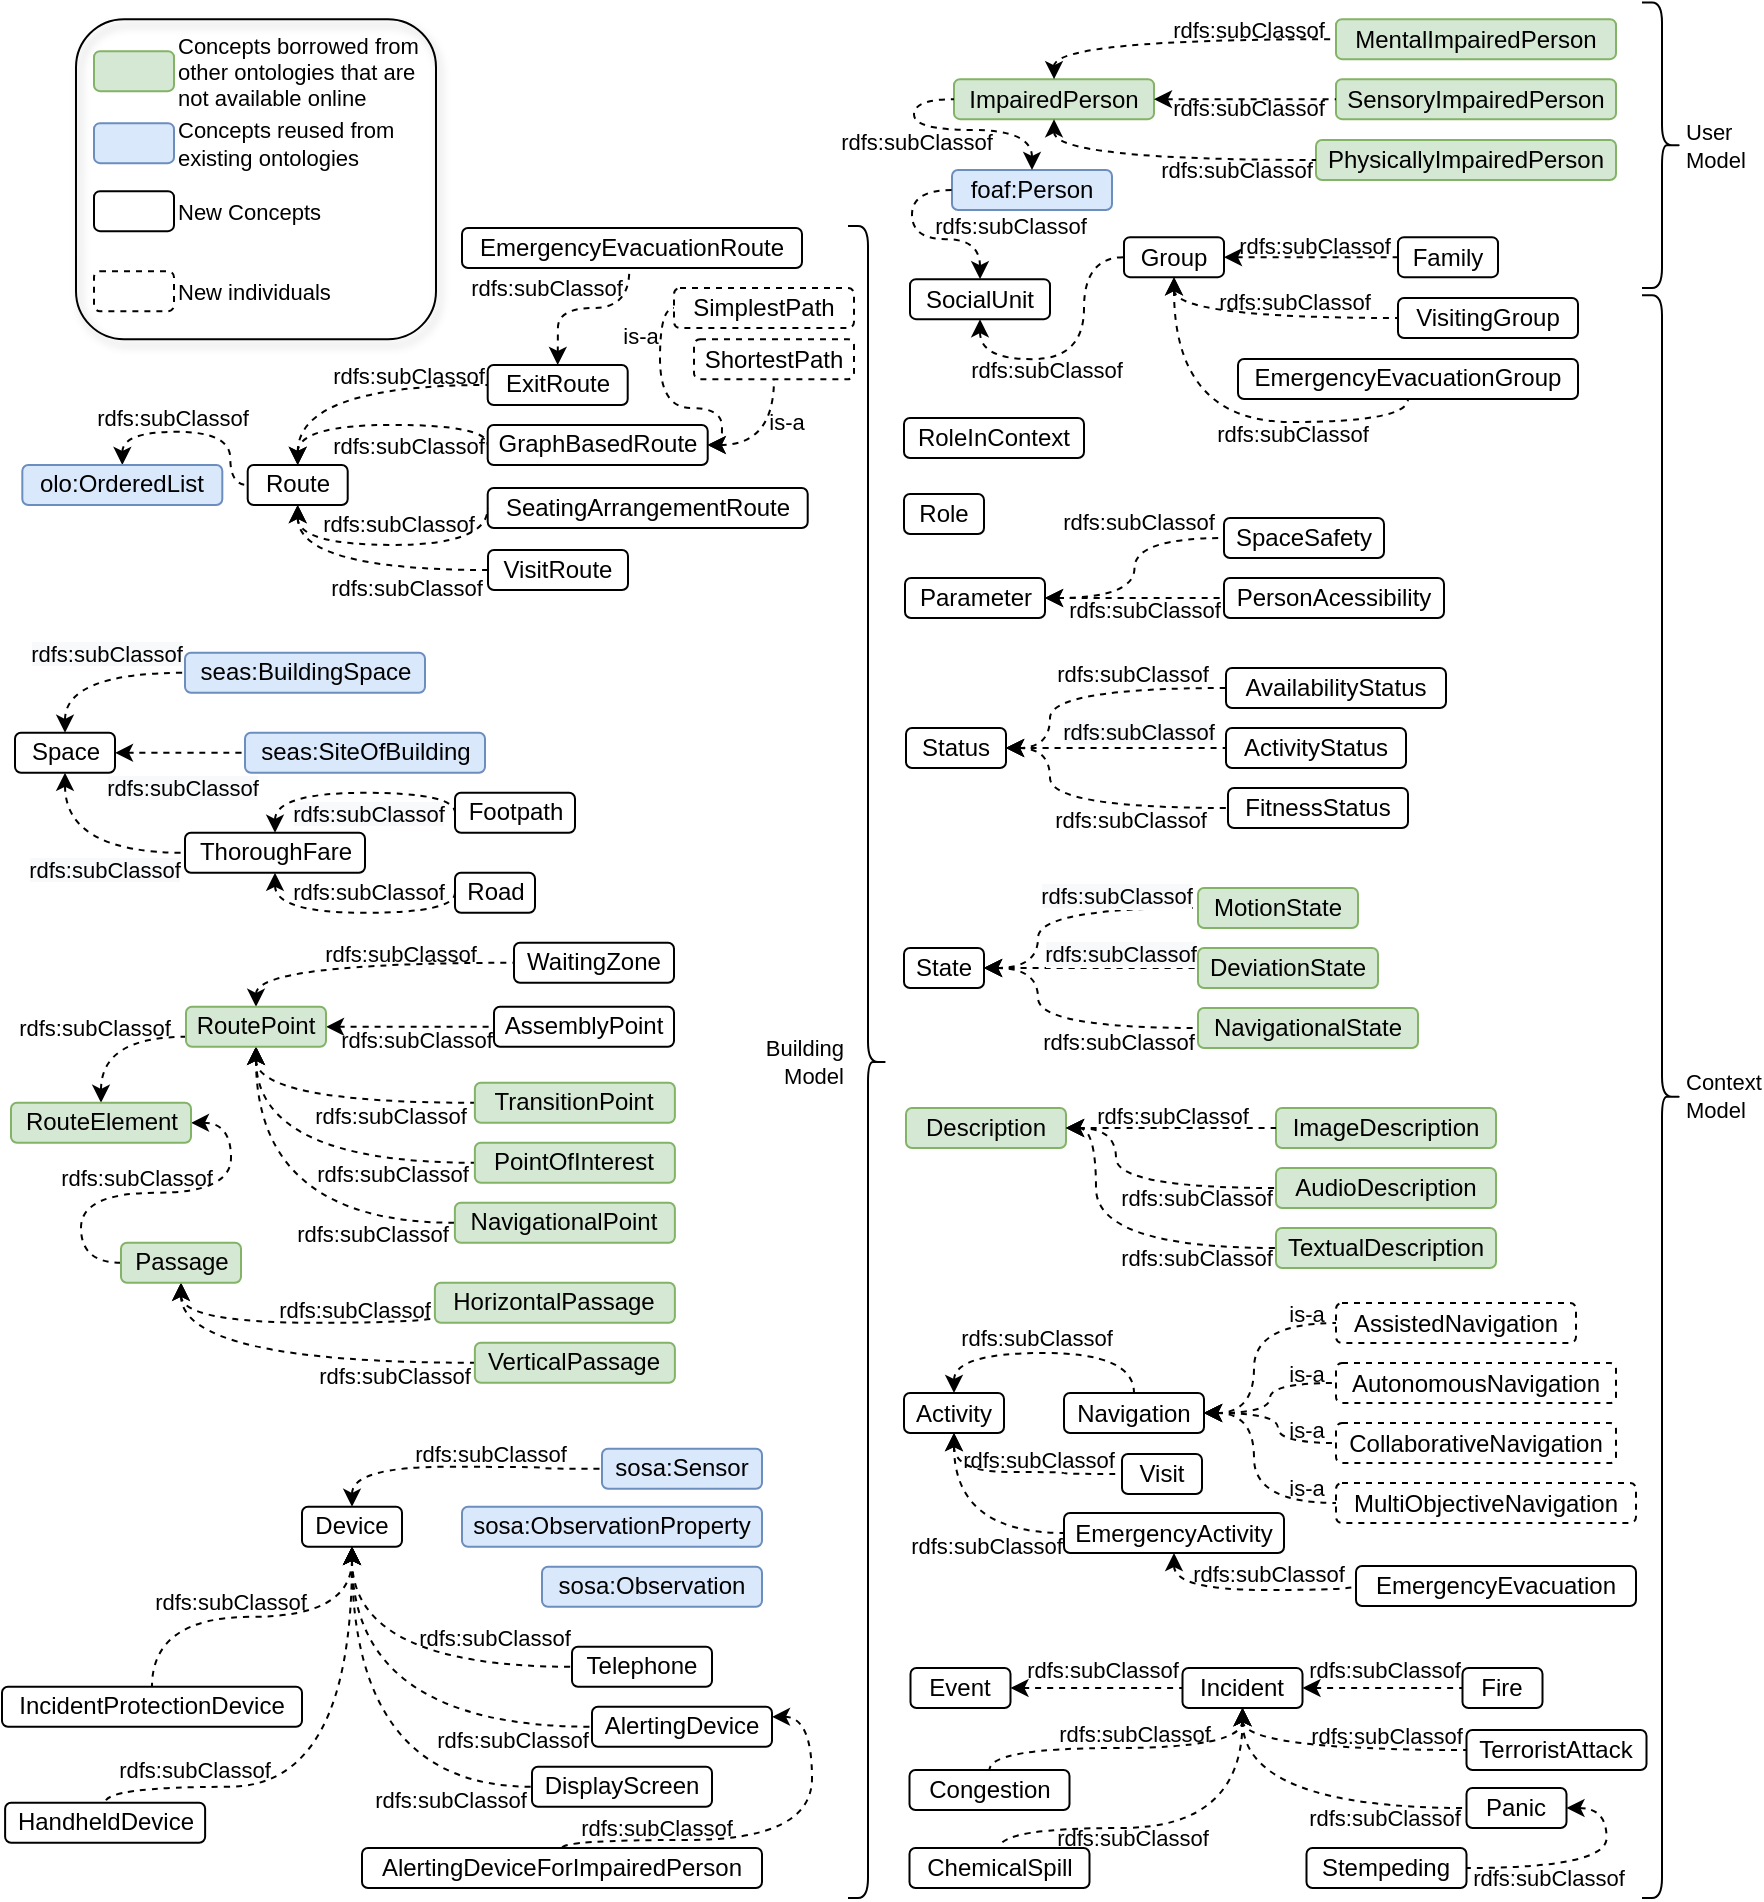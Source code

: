 <mxfile version="13.7.6" type="device"><diagram id="wgamDmktjUNAxYFxyZDr" name="Page-1"><mxGraphModel dx="3064" dy="1439" grid="1" gridSize="10" guides="1" tooltips="1" connect="1" arrows="1" fold="1" page="1" pageScale="1" pageWidth="827" pageHeight="1169" math="0" shadow="0"><root><mxCell id="0"/><mxCell id="1" parent="0"/><mxCell id="jbNAk4W0WB9Aj_wRmFJx-79" style="edgeStyle=orthogonalEdgeStyle;curved=1;orthogonalLoop=1;jettySize=auto;html=1;exitX=0.5;exitY=0;exitDx=0;exitDy=0;entryX=0;entryY=0.75;entryDx=0;entryDy=0;dashed=1;labelBackgroundColor=none;startArrow=classic;startFill=1;endArrow=none;endFill=0;fontColor=#000000;" parent="1" source="jbNAk4W0WB9Aj_wRmFJx-68" target="jbNAk4W0WB9Aj_wRmFJx-69" edge="1"><mxGeometry relative="1" as="geometry"/></mxCell><mxCell id="jbNAk4W0WB9Aj_wRmFJx-98" value="&lt;span style=&quot;font-family: helvetica;&quot;&gt;rdfs:subClassof&lt;/span&gt;" style="edgeLabel;html=1;align=center;verticalAlign=middle;resizable=0;points=[];fontColor=#000000;labelBackgroundColor=none;" parent="jbNAk4W0WB9Aj_wRmFJx-79" vertex="1" connectable="0"><mxGeometry x="0.25" y="-7" relative="1" as="geometry"><mxPoint x="-17.38" y="-12" as="offset"/></mxGeometry></mxCell><mxCell id="jbNAk4W0WB9Aj_wRmFJx-80" style="edgeStyle=orthogonalEdgeStyle;curved=1;orthogonalLoop=1;jettySize=auto;html=1;exitX=1;exitY=0.5;exitDx=0;exitDy=0;entryX=0;entryY=0.5;entryDx=0;entryDy=0;dashed=1;labelBackgroundColor=none;startArrow=classic;startFill=1;endArrow=none;endFill=0;fontColor=#000000;" parent="1" source="jbNAk4W0WB9Aj_wRmFJx-68" target="jbNAk4W0WB9Aj_wRmFJx-70" edge="1"><mxGeometry relative="1" as="geometry"/></mxCell><mxCell id="jbNAk4W0WB9Aj_wRmFJx-97" value="&lt;span style=&quot;font-family: helvetica;&quot;&gt;rdfs:subClassof&lt;/span&gt;" style="edgeLabel;html=1;align=center;verticalAlign=middle;resizable=0;points=[];fontColor=#000000;labelBackgroundColor=none;" parent="jbNAk4W0WB9Aj_wRmFJx-80" vertex="1" connectable="0"><mxGeometry x="0.238" y="7" relative="1" as="geometry"><mxPoint x="12.21" y="-15" as="offset"/></mxGeometry></mxCell><mxCell id="jbNAk4W0WB9Aj_wRmFJx-68" value="&lt;span&gt;RouteElement&lt;br&gt;&lt;/span&gt;" style="rounded=1;whiteSpace=wrap;html=1;labelBorderColor=none;autosize=1;snapToPoint=0;portConstraintRotation=0;noLabel=0;absoluteArcSize=0;resizable=1;movableLabel=0;resizeWidth=0;rotatable=1;cloneable=1;treeFolding=0;treeMoving=0;comic=0;shadow=0;glass=0;labelBackgroundColor=none;sketch=0;fillColor=#d5e8d4;strokeColor=#82b366;" parent="1" vertex="1"><mxGeometry x="-249.5" y="597.39" width="90" height="20" as="geometry"/></mxCell><mxCell id="jbNAk4W0WB9Aj_wRmFJx-84" style="edgeStyle=orthogonalEdgeStyle;curved=1;orthogonalLoop=1;jettySize=auto;html=1;exitX=0.5;exitY=0;exitDx=0;exitDy=0;entryX=0;entryY=0.5;entryDx=0;entryDy=0;dashed=1;labelBackgroundColor=none;startArrow=classic;startFill=1;endArrow=none;endFill=0;fontColor=#000000;" parent="1" source="jbNAk4W0WB9Aj_wRmFJx-69" target="jbNAk4W0WB9Aj_wRmFJx-74" edge="1"><mxGeometry relative="1" as="geometry"/></mxCell><mxCell id="jbNAk4W0WB9Aj_wRmFJx-90" value="&lt;span style=&quot;font-family: &amp;#34;helvetica&amp;#34;&quot;&gt;rdfs:subClassof&lt;/span&gt;" style="edgeLabel;html=1;align=center;verticalAlign=middle;resizable=0;points=[];fontColor=#000000;labelBackgroundColor=none;" parent="jbNAk4W0WB9Aj_wRmFJx-84" vertex="1" connectable="0"><mxGeometry x="0.149" y="-1" relative="1" as="geometry"><mxPoint x="7.34" y="-6.0" as="offset"/></mxGeometry></mxCell><mxCell id="jbNAk4W0WB9Aj_wRmFJx-86" style="edgeStyle=orthogonalEdgeStyle;curved=1;orthogonalLoop=1;jettySize=auto;html=1;exitX=1;exitY=0.5;exitDx=0;exitDy=0;entryX=0;entryY=0.5;entryDx=0;entryDy=0;dashed=1;labelBackgroundColor=none;startArrow=classic;startFill=1;endArrow=none;endFill=0;fontColor=#000000;" parent="1" source="jbNAk4W0WB9Aj_wRmFJx-69" target="jbNAk4W0WB9Aj_wRmFJx-71" edge="1"><mxGeometry relative="1" as="geometry"/></mxCell><mxCell id="jbNAk4W0WB9Aj_wRmFJx-91" value="&lt;span style=&quot;color: rgba(0 , 0 , 0 , 0) ; font-family: monospace ; font-size: 0px ; background-color: rgb(248 , 249 , 250)&quot;&gt;%3CmxGraphModel%3E%3Croot%3E%3CmxCell%20id%3D%220%22%2F%3E%3CmxCell%20id%3D%221%22%20parent%3D%220%22%2F%3E%3CmxCell%20id%3D%222%22%20value%3D%22%26lt%3Bbr%20style%3D%26quot%3B%26quot%3B%26gt%3B%26lt%3Bbr%20style%3D%26quot%3B%26quot%3B%26gt%3B%26lt%3Bspan%20style%3D%26quot%3Bfont-family%3A%20helvetica%3B%26quot%3B%26gt%3Brdfs%3AsubClassof%26lt%3B%2Fspan%26gt%3B%22%20style%3D%22edgeLabel%3Bhtml%3D1%3Balign%3Dcenter%3BverticalAlign%3Dmiddle%3Bresizable%3D0%3Bpoints%3D%5B%5D%3BfontColor%3D%23000000%3BlabelBackgroundColor%3Dnone%3B%22%20vertex%3D%221%22%20connectable%3D%220%22%20parent%3D%221%22%3E%3CmxGeometry%20x%3D%22183.138%22%20y%3D%22451%22%20as%3D%22geometry%22%2F%3E%3C%2FmxCell%3E%3C%2Froot%3E%3C%2FmxGraphModel%3E&lt;/span&gt;&lt;span style=&quot;color: rgba(0 , 0 , 0 , 0) ; font-family: monospace ; font-size: 0px ; background-color: rgb(248 , 249 , 250)&quot;&gt;%3CmxGraphModel%3E%3Croot%3E%3CmxCell%20id%3D%220%22%2F%3E%3CmxCell%20id%3D%221%22%20parent%3D%220%22%2F%3E%3CmxCell%20id%3D%222%22%20value%3D%22%26lt%3Bbr%20style%3D%26quot%3B%26quot%3B%26gt%3B%26lt%3Bbr%20style%3D%26quot%3B%26quot%3B%26gt%3B%26lt%3Bspan%20style%3D%26quot%3Bfont-family%3A%20helvetica%3B%26quot%3B%26gt%3Brdfs%3AsubClassof%26lt%3B%2Fspan%26gt%3B%22%20style%3D%22edgeLabel%3Bhtml%3D1%3Balign%3Dcenter%3BverticalAlign%3Dmiddle%3Bresizable%3D0%3Bpoints%3D%5B%5D%3BfontColor%3D%23000000%3BlabelBackgroundColor%3Dnone%3B%22%20vertex%3D%221%22%20connectable%3D%220%22%20parent%3D%221%22%3E%3CmxGeometry%20x%3D%22183.138%22%20y%3D%22451%22%20as%3D%22geometry%22%2F%3E%3C%2FmxCell%3E%3C%2Froot%3E%3C%2FmxGraphModel%3E&lt;/span&gt;" style="edgeLabel;html=1;align=center;verticalAlign=middle;resizable=0;points=[];fontColor=#000000;" parent="jbNAk4W0WB9Aj_wRmFJx-86" vertex="1" connectable="0"><mxGeometry x="0.369" relative="1" as="geometry"><mxPoint as="offset"/></mxGeometry></mxCell><mxCell id="jbNAk4W0WB9Aj_wRmFJx-92" value="&lt;span style=&quot;color: rgba(0 , 0 , 0 , 0) ; font-family: monospace ; font-size: 0px ; background-color: rgb(248 , 249 , 250)&quot;&gt;%3CmxGraphModel%3E%3Croot%3E%3CmxCell%20id%3D%220%22%2F%3E%3CmxCell%20id%3D%221%22%20parent%3D%220%22%2F%3E%3CmxCell%20id%3D%222%22%20value%3D%22%26lt%3Bbr%20style%3D%26quot%3B%26quot%3B%26gt%3B%26lt%3Bbr%20style%3D%26quot%3B%26quot%3B%26gt%3B%26lt%3Bspan%20style%3D%26quot%3Bfont-family%3A%20helvetica%3B%26quot%3B%26gt%3Brdfs%3AsubClassof%26lt%3B%2Fspan%26gt%3B%22%20style%3D%22edgeLabel%3Bhtml%3D1%3Balign%3Dcenter%3BverticalAlign%3Dmiddle%3Bresizable%3D0%3Bpoints%3D%5B%5D%3BfontColor%3D%23000000%3BlabelBackgroundColor%3Dnone%3B%22%20vertex%3D%221%22%20connectable%3D%220%22%20parent%3D%221%22%3E%3CmxGeometry%20x%3D%22183.138%22%20y%3D%22451%22%20as%3D%22geometry%22%2F%3E%3C%2FmxCell%3E%3C%2Froot%3E%3C%2FmxGraphModel%3E&lt;/span&gt;" style="edgeLabel;html=1;align=center;verticalAlign=middle;resizable=0;points=[];fontColor=#000000;" parent="jbNAk4W0WB9Aj_wRmFJx-86" vertex="1" connectable="0"><mxGeometry x="0.369" relative="1" as="geometry"><mxPoint as="offset"/></mxGeometry></mxCell><mxCell id="jbNAk4W0WB9Aj_wRmFJx-93" value="&lt;span style=&quot;font-family: helvetica;&quot;&gt;rdfs:subClassof&lt;/span&gt;" style="edgeLabel;html=1;align=center;verticalAlign=middle;resizable=0;points=[];fontColor=#000000;labelBackgroundColor=none;" parent="jbNAk4W0WB9Aj_wRmFJx-86" vertex="1" connectable="0"><mxGeometry x="0.289" y="3" relative="1" as="geometry"><mxPoint x="-9.24" y="9" as="offset"/></mxGeometry></mxCell><mxCell id="jbNAk4W0WB9Aj_wRmFJx-87" style="edgeStyle=orthogonalEdgeStyle;curved=1;orthogonalLoop=1;jettySize=auto;html=1;exitX=0.5;exitY=1;exitDx=0;exitDy=0;entryX=0;entryY=0.5;entryDx=0;entryDy=0;dashed=1;labelBackgroundColor=none;startArrow=classic;startFill=1;endArrow=none;endFill=0;fontColor=#000000;" parent="1" source="jbNAk4W0WB9Aj_wRmFJx-69" target="jbNAk4W0WB9Aj_wRmFJx-72" edge="1"><mxGeometry relative="1" as="geometry"/></mxCell><mxCell id="jbNAk4W0WB9Aj_wRmFJx-94" value="&lt;span style=&quot;font-family: helvetica;&quot;&gt;rdfs:subClassof&lt;/span&gt;" style="edgeLabel;html=1;align=center;verticalAlign=middle;resizable=0;points=[];fontColor=#000000;labelBackgroundColor=none;" parent="jbNAk4W0WB9Aj_wRmFJx-87" vertex="1" connectable="0"><mxGeometry x="0.482" y="3" relative="1" as="geometry"><mxPoint x="-6.95" y="9" as="offset"/></mxGeometry></mxCell><mxCell id="jbNAk4W0WB9Aj_wRmFJx-88" style="edgeStyle=orthogonalEdgeStyle;curved=1;orthogonalLoop=1;jettySize=auto;html=1;exitX=0.5;exitY=1;exitDx=0;exitDy=0;entryX=0;entryY=0.5;entryDx=0;entryDy=0;dashed=1;labelBackgroundColor=none;startArrow=classic;startFill=1;endArrow=none;endFill=0;fontColor=#000000;" parent="1" source="jbNAk4W0WB9Aj_wRmFJx-69" target="jbNAk4W0WB9Aj_wRmFJx-73" edge="1"><mxGeometry relative="1" as="geometry"/></mxCell><mxCell id="jbNAk4W0WB9Aj_wRmFJx-95" value="&lt;span style=&quot;font-family: helvetica;&quot;&gt;rdfs:subClassof&lt;/span&gt;" style="edgeLabel;html=1;align=center;verticalAlign=middle;resizable=0;points=[];fontColor=#000000;labelBackgroundColor=none;" parent="jbNAk4W0WB9Aj_wRmFJx-88" vertex="1" connectable="0"><mxGeometry x="0.451" y="2" relative="1" as="geometry"><mxPoint x="4.52" y="7" as="offset"/></mxGeometry></mxCell><mxCell id="jbNAk4W0WB9Aj_wRmFJx-89" style="edgeStyle=orthogonalEdgeStyle;curved=1;orthogonalLoop=1;jettySize=auto;html=1;exitX=0.5;exitY=1;exitDx=0;exitDy=0;entryX=0;entryY=0.5;entryDx=0;entryDy=0;dashed=1;labelBackgroundColor=none;startArrow=classic;startFill=1;endArrow=none;endFill=0;fontColor=#000000;" parent="1" source="jbNAk4W0WB9Aj_wRmFJx-69" target="jbNAk4W0WB9Aj_wRmFJx-75" edge="1"><mxGeometry relative="1" as="geometry"/></mxCell><mxCell id="jbNAk4W0WB9Aj_wRmFJx-96" value="&lt;span style=&quot;font-family: helvetica;&quot;&gt;rdfs:subClassof&lt;/span&gt;" style="edgeLabel;html=1;align=center;verticalAlign=middle;resizable=0;points=[];fontColor=#000000;labelBackgroundColor=none;" parent="jbNAk4W0WB9Aj_wRmFJx-89" vertex="1" connectable="0"><mxGeometry x="0.626" y="3" relative="1" as="geometry"><mxPoint x="-6.24" y="8" as="offset"/></mxGeometry></mxCell><mxCell id="jbNAk4W0WB9Aj_wRmFJx-69" value="&lt;span&gt;RoutePoint&lt;br&gt;&lt;/span&gt;" style="rounded=1;whiteSpace=wrap;html=1;labelBorderColor=none;autosize=1;snapToPoint=0;portConstraintRotation=0;noLabel=0;absoluteArcSize=0;resizable=1;movableLabel=0;resizeWidth=0;rotatable=1;cloneable=1;treeFolding=0;treeMoving=0;comic=0;shadow=0;glass=0;labelBackgroundColor=none;sketch=0;fillColor=#d5e8d4;strokeColor=#82b366;" parent="1" vertex="1"><mxGeometry x="-162" y="549.39" width="70" height="20" as="geometry"/></mxCell><mxCell id="jbNAk4W0WB9Aj_wRmFJx-82" style="edgeStyle=orthogonalEdgeStyle;curved=1;orthogonalLoop=1;jettySize=auto;html=1;exitX=0.5;exitY=1;exitDx=0;exitDy=0;entryX=0;entryY=0.5;entryDx=0;entryDy=0;dashed=1;labelBackgroundColor=none;startArrow=classic;startFill=1;endArrow=none;endFill=0;fontColor=#000000;" parent="1" source="jbNAk4W0WB9Aj_wRmFJx-70" target="jbNAk4W0WB9Aj_wRmFJx-76" edge="1"><mxGeometry relative="1" as="geometry"><Array as="points"><mxPoint x="-164.5" y="707.39"/><mxPoint x="-29.5" y="707.39"/></Array></mxGeometry></mxCell><mxCell id="jbNAk4W0WB9Aj_wRmFJx-100" value="&lt;span style=&quot;font-family: helvetica;&quot;&gt;rdfs:subClassof&lt;/span&gt;" style="edgeLabel;html=1;align=center;verticalAlign=middle;resizable=0;points=[];fontColor=#000000;labelBackgroundColor=none;" parent="jbNAk4W0WB9Aj_wRmFJx-82" vertex="1" connectable="0"><mxGeometry x="0.636" y="1" relative="1" as="geometry"><mxPoint x="-35.57" y="-6" as="offset"/></mxGeometry></mxCell><mxCell id="jbNAk4W0WB9Aj_wRmFJx-83" style="edgeStyle=orthogonalEdgeStyle;curved=1;orthogonalLoop=1;jettySize=auto;html=1;exitX=0.5;exitY=1;exitDx=0;exitDy=0;entryX=0;entryY=0.5;entryDx=0;entryDy=0;dashed=1;labelBackgroundColor=none;startArrow=classic;startFill=1;endArrow=none;endFill=0;fontColor=#000000;" parent="1" source="jbNAk4W0WB9Aj_wRmFJx-70" target="jbNAk4W0WB9Aj_wRmFJx-77" edge="1"><mxGeometry relative="1" as="geometry"/></mxCell><mxCell id="jbNAk4W0WB9Aj_wRmFJx-99" value="&lt;span style=&quot;font-family: helvetica;&quot;&gt;rdfs:subClassof&lt;/span&gt;" style="edgeLabel;html=1;align=center;verticalAlign=middle;resizable=0;points=[];fontColor=#000000;labelBackgroundColor=none;" parent="jbNAk4W0WB9Aj_wRmFJx-83" vertex="1" connectable="0"><mxGeometry x="0.705" y="-1" relative="1" as="geometry"><mxPoint x="-12.91" y="5" as="offset"/></mxGeometry></mxCell><mxCell id="jbNAk4W0WB9Aj_wRmFJx-70" value="&lt;span&gt;Passage&lt;br&gt;&lt;/span&gt;" style="rounded=1;whiteSpace=wrap;html=1;labelBorderColor=none;autosize=1;snapToPoint=0;portConstraintRotation=0;noLabel=0;absoluteArcSize=0;resizable=1;movableLabel=0;resizeWidth=0;rotatable=1;cloneable=1;treeFolding=0;treeMoving=0;comic=0;shadow=0;glass=0;labelBackgroundColor=none;sketch=0;fillColor=#d5e8d4;strokeColor=#82b366;" parent="1" vertex="1"><mxGeometry x="-194.5" y="667.39" width="60" height="20" as="geometry"/></mxCell><mxCell id="jbNAk4W0WB9Aj_wRmFJx-71" value="&lt;span&gt;AssemblyPoint&lt;br&gt;&lt;/span&gt;" style="rounded=1;whiteSpace=wrap;html=1;labelBorderColor=none;autosize=1;snapToPoint=0;portConstraintRotation=0;noLabel=0;absoluteArcSize=0;resizable=1;movableLabel=0;resizeWidth=0;rotatable=1;cloneable=1;treeFolding=0;treeMoving=0;comic=0;shadow=0;glass=0;labelBackgroundColor=none;sketch=0;fontColor=#000000;" parent="1" vertex="1"><mxGeometry x="-8" y="549.39" width="90" height="20" as="geometry"/></mxCell><mxCell id="jbNAk4W0WB9Aj_wRmFJx-72" value="&lt;span&gt;TransitionPoint&lt;br&gt;&lt;/span&gt;" style="rounded=1;whiteSpace=wrap;html=1;labelBorderColor=none;autosize=1;snapToPoint=0;portConstraintRotation=0;noLabel=0;absoluteArcSize=0;resizable=1;movableLabel=0;resizeWidth=0;rotatable=1;cloneable=1;treeFolding=0;treeMoving=0;comic=0;shadow=0;glass=0;labelBackgroundColor=none;sketch=0;fillColor=#d5e8d4;strokeColor=#82b366;" parent="1" vertex="1"><mxGeometry x="-17.56" y="587.39" width="100" height="20" as="geometry"/></mxCell><mxCell id="jbNAk4W0WB9Aj_wRmFJx-73" value="&lt;span&gt;PointOfInterest&lt;br&gt;&lt;/span&gt;" style="rounded=1;whiteSpace=wrap;html=1;labelBorderColor=none;autosize=1;snapToPoint=0;portConstraintRotation=0;noLabel=0;absoluteArcSize=0;resizable=1;movableLabel=0;resizeWidth=0;rotatable=1;cloneable=1;treeFolding=0;treeMoving=0;comic=0;shadow=0;glass=0;labelBackgroundColor=none;sketch=0;fillColor=#d5e8d4;strokeColor=#82b366;" parent="1" vertex="1"><mxGeometry x="-17.56" y="617.39" width="100" height="20" as="geometry"/></mxCell><mxCell id="jbNAk4W0WB9Aj_wRmFJx-74" value="&lt;span&gt;WaitingZone&lt;br&gt;&lt;/span&gt;" style="rounded=1;whiteSpace=wrap;html=1;labelBorderColor=none;autosize=1;snapToPoint=0;portConstraintRotation=0;noLabel=0;absoluteArcSize=0;resizable=1;movableLabel=0;resizeWidth=0;rotatable=1;cloneable=1;treeFolding=0;treeMoving=0;comic=0;shadow=0;glass=0;labelBackgroundColor=none;sketch=0;fontColor=#000000;" parent="1" vertex="1"><mxGeometry x="2" y="517.39" width="80" height="20" as="geometry"/></mxCell><mxCell id="jbNAk4W0WB9Aj_wRmFJx-75" value="&lt;span&gt;NavigationalPoint&lt;br&gt;&lt;/span&gt;" style="rounded=1;whiteSpace=wrap;html=1;labelBorderColor=none;autosize=1;snapToPoint=0;portConstraintRotation=0;noLabel=0;absoluteArcSize=0;resizable=1;movableLabel=0;resizeWidth=0;rotatable=1;cloneable=1;treeFolding=0;treeMoving=0;comic=0;shadow=0;glass=0;labelBackgroundColor=none;sketch=0;fillColor=#d5e8d4;strokeColor=#82b366;" parent="1" vertex="1"><mxGeometry x="-27.56" y="647.39" width="110" height="20" as="geometry"/></mxCell><mxCell id="jbNAk4W0WB9Aj_wRmFJx-76" value="&lt;span&gt;HorizontalPassage&lt;br&gt;&lt;/span&gt;" style="rounded=1;whiteSpace=wrap;html=1;labelBorderColor=none;autosize=1;snapToPoint=0;portConstraintRotation=0;noLabel=0;absoluteArcSize=0;resizable=1;movableLabel=0;resizeWidth=0;rotatable=1;cloneable=1;treeFolding=0;treeMoving=0;comic=0;shadow=0;glass=0;labelBackgroundColor=none;sketch=0;fillColor=#d5e8d4;strokeColor=#82b366;" parent="1" vertex="1"><mxGeometry x="-37.56" y="687.39" width="120" height="20" as="geometry"/></mxCell><mxCell id="jbNAk4W0WB9Aj_wRmFJx-77" value="&lt;span&gt;VerticalPassage&lt;br&gt;&lt;/span&gt;" style="rounded=1;whiteSpace=wrap;html=1;labelBorderColor=none;autosize=1;snapToPoint=0;portConstraintRotation=0;noLabel=0;absoluteArcSize=0;resizable=1;movableLabel=0;resizeWidth=0;rotatable=1;cloneable=1;treeFolding=0;treeMoving=0;comic=0;shadow=0;glass=0;labelBackgroundColor=none;sketch=0;fillColor=#d5e8d4;strokeColor=#82b366;" parent="1" vertex="1"><mxGeometry x="-17.56" y="717.39" width="100" height="20" as="geometry"/></mxCell><mxCell id="jbNAk4W0WB9Aj_wRmFJx-112" style="edgeStyle=orthogonalEdgeStyle;curved=1;orthogonalLoop=1;jettySize=auto;html=1;exitX=0.5;exitY=1;exitDx=0;exitDy=0;entryX=0;entryY=0.5;entryDx=0;entryDy=0;dashed=1;labelBackgroundColor=none;startArrow=classic;startFill=1;endArrow=none;endFill=0;fontColor=#000000;" parent="1" source="jbNAk4W0WB9Aj_wRmFJx-101" target="jbNAk4W0WB9Aj_wRmFJx-107" edge="1"><mxGeometry relative="1" as="geometry"><Array as="points"><mxPoint x="-79" y="879.39"/></Array></mxGeometry></mxCell><mxCell id="jbNAk4W0WB9Aj_wRmFJx-120" value="&lt;span style=&quot;font-family: helvetica;&quot;&gt;rdfs:subClassof&lt;/span&gt;" style="edgeLabel;html=1;align=center;verticalAlign=middle;resizable=0;points=[];fontColor=#000000;labelBackgroundColor=none;" parent="jbNAk4W0WB9Aj_wRmFJx-112" vertex="1" connectable="0"><mxGeometry x="0.305" y="8" relative="1" as="geometry"><mxPoint x="20.07" y="-7" as="offset"/></mxGeometry></mxCell><mxCell id="jbNAk4W0WB9Aj_wRmFJx-113" style="edgeStyle=orthogonalEdgeStyle;curved=1;orthogonalLoop=1;jettySize=auto;html=1;exitX=0.5;exitY=1;exitDx=0;exitDy=0;entryX=0;entryY=0.5;entryDx=0;entryDy=0;dashed=1;labelBackgroundColor=none;startArrow=classic;startFill=1;endArrow=none;endFill=0;fontColor=#000000;" parent="1" source="jbNAk4W0WB9Aj_wRmFJx-101" target="jbNAk4W0WB9Aj_wRmFJx-106" edge="1"><mxGeometry relative="1" as="geometry"/></mxCell><mxCell id="jbNAk4W0WB9Aj_wRmFJx-121" value="&lt;span style=&quot;font-family: helvetica;&quot;&gt;rdfs:subClassof&lt;/span&gt;" style="edgeLabel;html=1;align=center;verticalAlign=middle;resizable=0;points=[];fontColor=#000000;labelBackgroundColor=none;" parent="jbNAk4W0WB9Aj_wRmFJx-113" vertex="1" connectable="0"><mxGeometry x="0.697" y="3" relative="1" as="geometry"><mxPoint x="-7.93" y="9" as="offset"/></mxGeometry></mxCell><mxCell id="jbNAk4W0WB9Aj_wRmFJx-114" style="edgeStyle=orthogonalEdgeStyle;curved=1;orthogonalLoop=1;jettySize=auto;html=1;exitX=0.5;exitY=1;exitDx=0;exitDy=0;entryX=0;entryY=0.5;entryDx=0;entryDy=0;dashed=1;labelBackgroundColor=none;startArrow=classic;startFill=1;endArrow=none;endFill=0;fontColor=#000000;" parent="1" source="jbNAk4W0WB9Aj_wRmFJx-101" target="jbNAk4W0WB9Aj_wRmFJx-109" edge="1"><mxGeometry relative="1" as="geometry"/></mxCell><mxCell id="jbNAk4W0WB9Aj_wRmFJx-122" value="&lt;span style=&quot;font-family: helvetica;&quot;&gt;rdfs:subClassof&lt;/span&gt;" style="edgeLabel;html=1;align=center;verticalAlign=middle;resizable=0;points=[];fontColor=#000000;labelBackgroundColor=none;" parent="jbNAk4W0WB9Aj_wRmFJx-114" vertex="1" connectable="0"><mxGeometry x="0.852" y="2" relative="1" as="geometry"><mxPoint x="-26" y="8" as="offset"/></mxGeometry></mxCell><mxCell id="jbNAk4W0WB9Aj_wRmFJx-115" style="edgeStyle=orthogonalEdgeStyle;curved=1;orthogonalLoop=1;jettySize=auto;html=1;exitX=0.5;exitY=1;exitDx=0;exitDy=0;dashed=1;labelBackgroundColor=none;startArrow=classic;startFill=1;endArrow=none;endFill=0;fontColor=#000000;entryX=0.5;entryY=0;entryDx=0;entryDy=0;" parent="1" source="jbNAk4W0WB9Aj_wRmFJx-101" target="jbNAk4W0WB9Aj_wRmFJx-111" edge="1"><mxGeometry relative="1" as="geometry"><mxPoint x="-94" y="929.39" as="targetPoint"/><Array as="points"><mxPoint x="-79.44" y="939.39"/><mxPoint x="-202.44" y="939.39"/></Array></mxGeometry></mxCell><mxCell id="jbNAk4W0WB9Aj_wRmFJx-123" value="&lt;span style=&quot;font-family: helvetica;&quot;&gt;rdfs:subClassof&lt;/span&gt;" style="edgeLabel;html=1;align=center;verticalAlign=middle;resizable=0;points=[];fontColor=#000000;labelBackgroundColor=none;" parent="jbNAk4W0WB9Aj_wRmFJx-115" vertex="1" connectable="0"><mxGeometry x="0.135" y="-24" relative="1" as="geometry"><mxPoint x="-56.6" y="15" as="offset"/></mxGeometry></mxCell><mxCell id="jbNAk4W0WB9Aj_wRmFJx-116" style="edgeStyle=orthogonalEdgeStyle;curved=1;orthogonalLoop=1;jettySize=auto;html=1;exitX=0.5;exitY=1;exitDx=0;exitDy=0;entryX=0.5;entryY=0;entryDx=0;entryDy=0;dashed=1;labelBackgroundColor=none;startArrow=classic;startFill=1;endArrow=none;endFill=0;fontColor=#000000;" parent="1" source="jbNAk4W0WB9Aj_wRmFJx-101" target="jbNAk4W0WB9Aj_wRmFJx-108" edge="1"><mxGeometry relative="1" as="geometry"/></mxCell><mxCell id="jbNAk4W0WB9Aj_wRmFJx-119" value="&lt;span style=&quot;font-family: helvetica;&quot;&gt;rdfs:subClassof&lt;/span&gt;" style="edgeLabel;html=1;align=center;verticalAlign=middle;resizable=0;points=[];fontColor=#000000;labelBackgroundColor=none;" parent="jbNAk4W0WB9Aj_wRmFJx-116" vertex="1" connectable="0"><mxGeometry x="-0.032" y="-1" relative="1" as="geometry"><mxPoint x="-14" y="-7" as="offset"/></mxGeometry></mxCell><mxCell id="jbNAk4W0WB9Aj_wRmFJx-117" style="edgeStyle=orthogonalEdgeStyle;curved=1;orthogonalLoop=1;jettySize=auto;html=1;exitX=0.5;exitY=0;exitDx=0;exitDy=0;entryX=0;entryY=0.5;entryDx=0;entryDy=0;dashed=1;labelBackgroundColor=none;startArrow=classic;startFill=1;endArrow=none;endFill=0;fontColor=#000000;" parent="1" source="jbNAk4W0WB9Aj_wRmFJx-101" target="jbNAk4W0WB9Aj_wRmFJx-102" edge="1"><mxGeometry relative="1" as="geometry"><Array as="points"><mxPoint x="-79.44" y="779.39"/><mxPoint x="15.56" y="779.39"/></Array></mxGeometry></mxCell><mxCell id="jbNAk4W0WB9Aj_wRmFJx-118" value="&lt;span style=&quot;font-family: helvetica;&quot;&gt;rdfs:subClassof&lt;/span&gt;" style="edgeLabel;html=1;align=center;verticalAlign=middle;resizable=0;points=[];fontColor=#000000;labelBackgroundColor=none;" parent="jbNAk4W0WB9Aj_wRmFJx-117" vertex="1" connectable="0"><mxGeometry x="0.486" y="2" relative="1" as="geometry"><mxPoint x="-19.38" y="-5" as="offset"/></mxGeometry></mxCell><mxCell id="jbNAk4W0WB9Aj_wRmFJx-101" value="&lt;span&gt;Device&lt;br&gt;&lt;/span&gt;" style="rounded=1;whiteSpace=wrap;html=1;labelBorderColor=none;autosize=1;snapToPoint=0;portConstraintRotation=0;noLabel=0;absoluteArcSize=0;resizable=1;movableLabel=0;resizeWidth=0;rotatable=1;cloneable=1;treeFolding=0;treeMoving=0;comic=0;shadow=0;glass=0;labelBackgroundColor=none;sketch=0;fontColor=#000000;" parent="1" vertex="1"><mxGeometry x="-104" y="799.39" width="50" height="20" as="geometry"/></mxCell><mxCell id="jbNAk4W0WB9Aj_wRmFJx-102" value="&lt;span&gt;sosa:Sensor&lt;br&gt;&lt;/span&gt;" style="rounded=1;whiteSpace=wrap;html=1;labelBorderColor=none;autosize=1;snapToPoint=0;portConstraintRotation=0;noLabel=0;absoluteArcSize=0;resizable=1;movableLabel=0;resizeWidth=0;rotatable=1;cloneable=1;treeFolding=0;treeMoving=0;comic=0;shadow=0;glass=0;labelBackgroundColor=none;sketch=0;fillColor=#dae8fc;strokeColor=#6c8ebf;" parent="1" vertex="1"><mxGeometry x="46" y="770.39" width="80" height="20" as="geometry"/></mxCell><mxCell id="jbNAk4W0WB9Aj_wRmFJx-104" value="&lt;span&gt;sosa:Observation&lt;br&gt;&lt;/span&gt;" style="rounded=1;whiteSpace=wrap;html=1;labelBorderColor=none;autosize=1;snapToPoint=0;portConstraintRotation=0;noLabel=0;absoluteArcSize=0;resizable=1;movableLabel=0;resizeWidth=0;rotatable=1;cloneable=1;treeFolding=0;treeMoving=0;comic=0;shadow=0;glass=0;labelBackgroundColor=none;sketch=0;fillColor=#dae8fc;strokeColor=#6c8ebf;" parent="1" vertex="1"><mxGeometry x="16" y="829.39" width="110" height="20" as="geometry"/></mxCell><mxCell id="jbNAk4W0WB9Aj_wRmFJx-105" value="sosa:ObservationProperty" style="rounded=1;whiteSpace=wrap;html=1;labelBorderColor=none;autosize=1;snapToPoint=0;portConstraintRotation=0;noLabel=0;absoluteArcSize=0;resizable=1;movableLabel=0;resizeWidth=0;rotatable=1;cloneable=1;treeFolding=0;treeMoving=0;comic=0;shadow=0;glass=0;labelBackgroundColor=none;sketch=0;fillColor=#dae8fc;strokeColor=#6c8ebf;" parent="1" vertex="1"><mxGeometry x="-24" y="799.39" width="150" height="20" as="geometry"/></mxCell><mxCell id="jbNAk4W0WB9Aj_wRmFJx-125" style="edgeStyle=orthogonalEdgeStyle;curved=1;orthogonalLoop=1;jettySize=auto;html=1;exitX=1;exitY=0.25;exitDx=0;exitDy=0;entryX=0.5;entryY=0;entryDx=0;entryDy=0;dashed=1;labelBackgroundColor=none;startArrow=classic;startFill=1;endArrow=none;endFill=0;fontColor=#000000;" parent="1" source="jbNAk4W0WB9Aj_wRmFJx-106" target="jbNAk4W0WB9Aj_wRmFJx-110" edge="1"><mxGeometry relative="1" as="geometry"><Array as="points"><mxPoint x="151" y="904"/><mxPoint x="151" y="966"/><mxPoint x="26" y="966"/></Array></mxGeometry></mxCell><mxCell id="jbNAk4W0WB9Aj_wRmFJx-126" value="&lt;span style=&quot;font-family: helvetica;&quot;&gt;rdfs:subClassof&lt;/span&gt;" style="edgeLabel;html=1;align=center;verticalAlign=middle;resizable=0;points=[];fontColor=#000000;labelBackgroundColor=none;" parent="jbNAk4W0WB9Aj_wRmFJx-125" vertex="1" connectable="0"><mxGeometry x="-0.135" y="-7" relative="1" as="geometry"><mxPoint x="-68.47" y="1" as="offset"/></mxGeometry></mxCell><mxCell id="jbNAk4W0WB9Aj_wRmFJx-106" value="&lt;span&gt;AlertingDevice&lt;br&gt;&lt;/span&gt;" style="rounded=1;whiteSpace=wrap;html=1;labelBorderColor=none;autosize=1;snapToPoint=0;portConstraintRotation=0;noLabel=0;absoluteArcSize=0;resizable=1;movableLabel=0;resizeWidth=0;rotatable=1;cloneable=1;treeFolding=0;treeMoving=0;comic=0;shadow=0;glass=0;labelBackgroundColor=none;sketch=0;fontColor=#000000;" parent="1" vertex="1"><mxGeometry x="41" y="899.39" width="90" height="20" as="geometry"/></mxCell><mxCell id="jbNAk4W0WB9Aj_wRmFJx-107" value="&lt;span&gt;Telephone&lt;br&gt;&lt;/span&gt;" style="rounded=1;whiteSpace=wrap;html=1;labelBorderColor=none;autosize=1;snapToPoint=0;portConstraintRotation=0;noLabel=0;absoluteArcSize=0;resizable=1;movableLabel=0;resizeWidth=0;rotatable=1;cloneable=1;treeFolding=0;treeMoving=0;comic=0;shadow=0;glass=0;labelBackgroundColor=none;sketch=0;fontColor=#000000;" parent="1" vertex="1"><mxGeometry x="31" y="869.39" width="70" height="20" as="geometry"/></mxCell><mxCell id="jbNAk4W0WB9Aj_wRmFJx-108" value="&lt;span&gt;IncidentProtectionDevice&lt;br&gt;&lt;/span&gt;" style="rounded=1;whiteSpace=wrap;html=1;labelBorderColor=none;autosize=1;snapToPoint=0;portConstraintRotation=0;noLabel=0;absoluteArcSize=0;resizable=1;movableLabel=0;resizeWidth=0;rotatable=1;cloneable=1;treeFolding=0;treeMoving=0;comic=0;shadow=0;glass=0;labelBackgroundColor=none;sketch=0;fontColor=#000000;" parent="1" vertex="1"><mxGeometry x="-254" y="889.39" width="150" height="20" as="geometry"/></mxCell><mxCell id="jbNAk4W0WB9Aj_wRmFJx-109" value="&lt;span&gt;DisplayScreen&lt;br&gt;&lt;/span&gt;" style="rounded=1;whiteSpace=wrap;html=1;labelBorderColor=none;autosize=1;snapToPoint=0;portConstraintRotation=0;noLabel=0;absoluteArcSize=0;resizable=1;movableLabel=0;resizeWidth=0;rotatable=1;cloneable=1;treeFolding=0;treeMoving=0;comic=0;shadow=0;glass=0;labelBackgroundColor=none;sketch=0;fontColor=#000000;" parent="1" vertex="1"><mxGeometry x="11" y="929.39" width="90" height="20" as="geometry"/></mxCell><mxCell id="jbNAk4W0WB9Aj_wRmFJx-110" value="&lt;span&gt;AlertingDeviceForImpairedPerson&lt;br&gt;&lt;/span&gt;" style="rounded=1;whiteSpace=wrap;html=1;labelBorderColor=none;autosize=1;snapToPoint=0;portConstraintRotation=0;noLabel=0;absoluteArcSize=0;resizable=1;movableLabel=0;resizeWidth=0;rotatable=1;cloneable=1;treeFolding=0;treeMoving=0;comic=0;shadow=0;glass=0;labelBackgroundColor=none;sketch=0;fontColor=#000000;" parent="1" vertex="1"><mxGeometry x="-74" y="970" width="200" height="20" as="geometry"/></mxCell><mxCell id="jbNAk4W0WB9Aj_wRmFJx-111" value="&lt;span&gt;HandheldDevice&lt;br&gt;&lt;/span&gt;" style="rounded=1;whiteSpace=wrap;html=1;labelBorderColor=none;autosize=1;snapToPoint=0;portConstraintRotation=0;noLabel=0;absoluteArcSize=0;resizable=1;movableLabel=0;resizeWidth=0;rotatable=1;cloneable=1;treeFolding=0;treeMoving=0;comic=0;shadow=0;glass=0;labelBackgroundColor=none;sketch=0;fontColor=#000000;" parent="1" vertex="1"><mxGeometry x="-252.44" y="947.39" width="100" height="20" as="geometry"/></mxCell><mxCell id="Pd235s6T_XsqM1O3Hq7Y-122" value="&lt;span&gt;Role&lt;br&gt;&lt;/span&gt;" style="rounded=1;whiteSpace=wrap;html=1;labelBorderColor=none;autosize=1;snapToPoint=0;portConstraintRotation=0;noLabel=0;absoluteArcSize=0;resizable=1;movableLabel=0;resizeWidth=0;rotatable=1;cloneable=1;treeFolding=0;treeMoving=0;comic=0;" vertex="1" parent="1"><mxGeometry x="197" y="293" width="40" height="20" as="geometry"/></mxCell><mxCell id="Pd235s6T_XsqM1O3Hq7Y-123" value="&lt;span&gt;RoleInContext&lt;br&gt;&lt;/span&gt;" style="rounded=1;whiteSpace=wrap;html=1;labelBorderColor=none;autosize=1;snapToPoint=0;portConstraintRotation=0;noLabel=0;absoluteArcSize=0;resizable=1;movableLabel=0;resizeWidth=0;rotatable=1;cloneable=1;treeFolding=0;treeMoving=0;comic=0;" vertex="1" parent="1"><mxGeometry x="197" y="255" width="90" height="20" as="geometry"/></mxCell><mxCell id="Pd235s6T_XsqM1O3Hq7Y-127" value="" style="group" vertex="1" connectable="0" parent="1"><mxGeometry x="-247.5" y="372.39" width="280" height="130" as="geometry"/></mxCell><mxCell id="jbNAk4W0WB9Aj_wRmFJx-44" value="&lt;span&gt;Space&lt;br&gt;&lt;/span&gt;" style="rounded=1;whiteSpace=wrap;html=1;labelBorderColor=none;autosize=1;snapToPoint=0;portConstraintRotation=0;noLabel=0;absoluteArcSize=0;resizable=1;movableLabel=0;resizeWidth=0;rotatable=1;cloneable=1;treeFolding=0;treeMoving=0;comic=0;shadow=0;glass=0;labelBackgroundColor=none;sketch=0;fontColor=#000000;" parent="Pd235s6T_XsqM1O3Hq7Y-127" vertex="1"><mxGeometry y="40" width="50" height="20" as="geometry"/></mxCell><mxCell id="jbNAk4W0WB9Aj_wRmFJx-45" value="&lt;span&gt;seas:BuildingSpace&lt;br&gt;&lt;/span&gt;" style="rounded=1;whiteSpace=wrap;html=1;labelBorderColor=none;autosize=1;snapToPoint=0;portConstraintRotation=0;noLabel=0;absoluteArcSize=0;resizable=1;movableLabel=0;resizeWidth=0;rotatable=1;cloneable=1;treeFolding=0;treeMoving=0;comic=0;fillColor=#dae8fc;strokeColor=#6c8ebf;" parent="Pd235s6T_XsqM1O3Hq7Y-127" vertex="1"><mxGeometry x="85" width="120" height="20" as="geometry"/></mxCell><mxCell id="jbNAk4W0WB9Aj_wRmFJx-50" style="edgeStyle=orthogonalEdgeStyle;curved=1;orthogonalLoop=1;jettySize=auto;html=1;exitX=0.5;exitY=0;exitDx=0;exitDy=0;entryX=0;entryY=0.5;entryDx=0;entryDy=0;dashed=1;startArrow=classic;startFill=1;endArrow=none;endFill=0;fontColor=#000000;" parent="Pd235s6T_XsqM1O3Hq7Y-127" source="jbNAk4W0WB9Aj_wRmFJx-44" target="jbNAk4W0WB9Aj_wRmFJx-45" edge="1"><mxGeometry relative="1" as="geometry"><Array as="points"><mxPoint x="25" y="10"/></Array></mxGeometry></mxCell><mxCell id="jbNAk4W0WB9Aj_wRmFJx-55" value="&lt;span style=&quot;background-color: rgb(248 , 249 , 250)&quot;&gt;rdfs:subClassof&lt;/span&gt;" style="edgeLabel;html=1;align=center;verticalAlign=middle;resizable=0;points=[];fontColor=#000000;" parent="jbNAk4W0WB9Aj_wRmFJx-50" vertex="1" connectable="0"><mxGeometry x="0.451" y="-1" relative="1" as="geometry"><mxPoint x="-15.28" y="-11" as="offset"/></mxGeometry></mxCell><mxCell id="jbNAk4W0WB9Aj_wRmFJx-46" value="&lt;span&gt;seas:SiteOfBuilding&lt;br&gt;&lt;/span&gt;" style="rounded=1;whiteSpace=wrap;html=1;labelBorderColor=none;autosize=1;snapToPoint=0;portConstraintRotation=0;noLabel=0;absoluteArcSize=0;resizable=1;movableLabel=0;resizeWidth=0;rotatable=1;cloneable=1;treeFolding=0;treeMoving=0;comic=0;fillColor=#dae8fc;strokeColor=#6c8ebf;" parent="Pd235s6T_XsqM1O3Hq7Y-127" vertex="1"><mxGeometry x="115" y="40" width="120" height="20" as="geometry"/></mxCell><mxCell id="jbNAk4W0WB9Aj_wRmFJx-52" style="edgeStyle=orthogonalEdgeStyle;curved=1;orthogonalLoop=1;jettySize=auto;html=1;exitX=1;exitY=0.5;exitDx=0;exitDy=0;entryX=0;entryY=0.5;entryDx=0;entryDy=0;dashed=1;startArrow=classic;startFill=1;endArrow=none;endFill=0;fontColor=#000000;" parent="Pd235s6T_XsqM1O3Hq7Y-127" source="jbNAk4W0WB9Aj_wRmFJx-44" target="jbNAk4W0WB9Aj_wRmFJx-46" edge="1"><mxGeometry relative="1" as="geometry"><Array as="points"><mxPoint x="55" y="50"/><mxPoint x="55" y="50"/></Array></mxGeometry></mxCell><mxCell id="jbNAk4W0WB9Aj_wRmFJx-56" value="&lt;span style=&quot;background-color: rgb(248 , 249 , 250)&quot;&gt;rdfs:subClassof&lt;/span&gt;" style="edgeLabel;html=1;align=center;verticalAlign=middle;resizable=0;points=[];fontColor=#000000;" parent="jbNAk4W0WB9Aj_wRmFJx-52" vertex="1" connectable="0"><mxGeometry x="0.121" y="4" relative="1" as="geometry"><mxPoint x="-3.39" y="21" as="offset"/></mxGeometry></mxCell><mxCell id="jbNAk4W0WB9Aj_wRmFJx-47" value="&lt;span&gt;ThoroughFare&lt;br&gt;&lt;/span&gt;" style="rounded=1;whiteSpace=wrap;html=1;labelBorderColor=none;autosize=1;snapToPoint=0;portConstraintRotation=0;noLabel=0;absoluteArcSize=0;resizable=1;movableLabel=0;resizeWidth=0;rotatable=1;cloneable=1;treeFolding=0;treeMoving=0;comic=0;shadow=0;glass=0;labelBackgroundColor=none;sketch=0;fontColor=#000000;" parent="Pd235s6T_XsqM1O3Hq7Y-127" vertex="1"><mxGeometry x="85" y="90" width="90" height="20" as="geometry"/></mxCell><mxCell id="jbNAk4W0WB9Aj_wRmFJx-54" style="edgeStyle=orthogonalEdgeStyle;curved=1;orthogonalLoop=1;jettySize=auto;html=1;exitX=0.5;exitY=1;exitDx=0;exitDy=0;entryX=0;entryY=0.5;entryDx=0;entryDy=0;dashed=1;startArrow=classic;startFill=1;endArrow=none;endFill=0;fontColor=#000000;" parent="Pd235s6T_XsqM1O3Hq7Y-127" source="jbNAk4W0WB9Aj_wRmFJx-44" target="jbNAk4W0WB9Aj_wRmFJx-47" edge="1"><mxGeometry relative="1" as="geometry"/></mxCell><mxCell id="jbNAk4W0WB9Aj_wRmFJx-57" value="&lt;span style=&quot;background-color: rgb(248 , 249 , 250)&quot;&gt;rdfs:subClassof&lt;/span&gt;" style="edgeLabel;html=1;align=center;verticalAlign=middle;resizable=0;points=[];fontColor=#000000;" parent="jbNAk4W0WB9Aj_wRmFJx-54" vertex="1" connectable="0"><mxGeometry x="0.546" y="1" relative="1" as="geometry"><mxPoint x="-17.89" y="9" as="offset"/></mxGeometry></mxCell><mxCell id="jbNAk4W0WB9Aj_wRmFJx-48" value="&lt;span&gt;Road&lt;br&gt;&lt;/span&gt;" style="rounded=1;whiteSpace=wrap;html=1;labelBorderColor=none;autosize=1;snapToPoint=0;portConstraintRotation=0;noLabel=0;absoluteArcSize=0;resizable=1;movableLabel=0;resizeWidth=0;rotatable=1;cloneable=1;treeFolding=0;treeMoving=0;comic=0;shadow=0;glass=0;labelBackgroundColor=none;sketch=0;fontColor=#000000;" parent="Pd235s6T_XsqM1O3Hq7Y-127" vertex="1"><mxGeometry x="220" y="110" width="40" height="20" as="geometry"/></mxCell><mxCell id="jbNAk4W0WB9Aj_wRmFJx-58" value="&#10;&#10;&lt;span style=&quot;color: rgb(0, 0, 0); font-family: helvetica; font-size: 11px; font-style: normal; font-weight: 400; letter-spacing: normal; text-align: center; text-indent: 0px; text-transform: none; word-spacing: 0px; display: inline; float: none;&quot;&gt;rdfs:subClassof&lt;/span&gt;&#10;&#10;" style="edgeStyle=orthogonalEdgeStyle;curved=1;orthogonalLoop=1;jettySize=auto;html=1;exitX=0.5;exitY=1;exitDx=0;exitDy=0;entryX=0;entryY=0.5;entryDx=0;entryDy=0;dashed=1;startArrow=classic;startFill=1;endArrow=none;endFill=0;fontColor=#000000;labelBackgroundColor=none;" parent="Pd235s6T_XsqM1O3Hq7Y-127" source="jbNAk4W0WB9Aj_wRmFJx-47" target="jbNAk4W0WB9Aj_wRmFJx-48" edge="1"><mxGeometry x="0.12" y="10" relative="1" as="geometry"><mxPoint x="125" y="110" as="sourcePoint"/><mxPoint x="220" y="120" as="targetPoint"/><Array as="points"><mxPoint x="130" y="130"/><mxPoint x="220" y="130"/></Array><mxPoint as="offset"/></mxGeometry></mxCell><mxCell id="jbNAk4W0WB9Aj_wRmFJx-49" value="&lt;span&gt;Footpath&lt;br&gt;&lt;/span&gt;" style="rounded=1;whiteSpace=wrap;html=1;labelBorderColor=none;autosize=1;snapToPoint=0;portConstraintRotation=0;noLabel=0;absoluteArcSize=0;resizable=1;movableLabel=0;resizeWidth=0;rotatable=1;cloneable=1;treeFolding=0;treeMoving=0;comic=0;shadow=0;glass=0;labelBackgroundColor=none;sketch=0;fontColor=#000000;" parent="Pd235s6T_XsqM1O3Hq7Y-127" vertex="1"><mxGeometry x="220" y="70" width="60" height="20" as="geometry"/></mxCell><mxCell id="jbNAk4W0WB9Aj_wRmFJx-60" style="edgeStyle=orthogonalEdgeStyle;curved=1;orthogonalLoop=1;jettySize=auto;html=1;exitX=0.5;exitY=0;exitDx=0;exitDy=0;entryX=0;entryY=0.5;entryDx=0;entryDy=0;dashed=1;startArrow=classic;startFill=1;endArrow=none;endFill=0;fontColor=#000000;" parent="Pd235s6T_XsqM1O3Hq7Y-127" source="jbNAk4W0WB9Aj_wRmFJx-47" target="jbNAk4W0WB9Aj_wRmFJx-49" edge="1"><mxGeometry relative="1" as="geometry"><Array as="points"><mxPoint x="130" y="70"/><mxPoint x="220" y="70"/></Array></mxGeometry></mxCell><mxCell id="jbNAk4W0WB9Aj_wRmFJx-61" value="&lt;span style=&quot;color: rgba(0 , 0 , 0 , 0) ; font-family: monospace ; font-size: 0px ; background-color: rgb(248 , 249 , 250)&quot;&gt;%3CmxGraphModel%3E%3Croot%3E%3CmxCell%20id%3D%220%22%2F%3E%3CmxCell%20id%3D%221%22%20parent%3D%220%22%2F%3E%3CmxCell%20id%3D%222%22%20value%3D%22%26lt%3Bspan%20style%3D%26quot%3Bbackground-color%3A%20rgb(248%20%2C%20249%20%2C%20250)%26quot%3B%26gt%3Brdfs%3AsubClassof%26lt%3B%2Fspan%26gt%3B%22%20style%3D%22edgeLabel%3Bhtml%3D1%3Balign%3Dcenter%3BverticalAlign%3Dmiddle%3Bresizable%3D0%3Bpoints%3D%5B%5D%3BfontColor%3D%23000000%3B%22%20vertex%3D%221%22%20connectable%3D%220%22%20parent%3D%221%22%3E%3CmxGeometry%20x%3D%22127.999%22%20y%3D%22367%22%20as%3D%22geometry%22%2F%3E%3C%2FmxCell%3E%3C%2Froot%3E%3C%2FmxGraphModel%3E&lt;/span&gt;" style="edgeLabel;html=1;align=center;verticalAlign=middle;resizable=0;points=[];fontColor=#000000;" parent="jbNAk4W0WB9Aj_wRmFJx-60" vertex="1" connectable="0"><mxGeometry x="0.185" y="-1" relative="1" as="geometry"><mxPoint as="offset"/></mxGeometry></mxCell><mxCell id="jbNAk4W0WB9Aj_wRmFJx-62" value="&lt;span style=&quot;color: rgba(0 , 0 , 0 , 0) ; font-family: monospace ; font-size: 0px ; background-color: rgb(248 , 249 , 250)&quot;&gt;%3CmxGraphModel%3E%3Croot%3E%3CmxCell%20id%3D%220%22%2F%3E%3CmxCell%20id%3D%221%22%20parent%3D%220%22%2F%3E%3CmxCell%20id%3D%222%22%20value%3D%22%26lt%3Bspan%20style%3D%26quot%3Bbackground-color%3A%20rgb(248%20%2C%20249%20%2C%20250)%26quot%3B%26gt%3Brdfs%3AsubClassof%26lt%3B%2Fspan%26gt%3B%22%20style%3D%22edgeLabel%3Bhtml%3D1%3Balign%3Dcenter%3BverticalAlign%3Dmiddle%3Bresizable%3D0%3Bpoints%3D%5B%5D%3BfontColor%3D%23000000%3B%22%20vertex%3D%221%22%20connectable%3D%220%22%20parent%3D%221%22%3E%3CmxGeometry%20x%3D%22127.999%22%20y%3D%22367%22%20as%3D%22geometry%22%2F%3E%3C%2FmxCell%3E%3C%2Froot%3E%3C%2FmxGraphModel%3E&lt;/span&gt;" style="edgeLabel;html=1;align=center;verticalAlign=middle;resizable=0;points=[];fontColor=#000000;" parent="jbNAk4W0WB9Aj_wRmFJx-60" vertex="1" connectable="0"><mxGeometry x="0.181" relative="1" as="geometry"><mxPoint as="offset"/></mxGeometry></mxCell><mxCell id="jbNAk4W0WB9Aj_wRmFJx-63" value="&lt;span style=&quot;background-color: rgb(248 , 249 , 250)&quot;&gt;rdfs:subClassof&lt;/span&gt;" style="edgeLabel;html=1;align=center;verticalAlign=middle;resizable=0;points=[];fontColor=#000000;" parent="jbNAk4W0WB9Aj_wRmFJx-60" vertex="1" connectable="0"><mxGeometry x="0.171" y="-1" relative="1" as="geometry"><mxPoint x="-4" y="9" as="offset"/></mxGeometry></mxCell><mxCell id="Pd235s6T_XsqM1O3Hq7Y-128" value="" style="group" vertex="1" connectable="0" parent="1"><mxGeometry x="199.75" y="880" width="368.5" height="110" as="geometry"/></mxCell><mxCell id="Pd235s6T_XsqM1O3Hq7Y-70" value="&lt;span&gt;Event&lt;br&gt;&lt;/span&gt;" style="rounded=1;whiteSpace=wrap;html=1;labelBorderColor=none;autosize=1;snapToPoint=0;portConstraintRotation=0;noLabel=0;absoluteArcSize=0;resizable=1;movableLabel=0;resizeWidth=0;rotatable=1;cloneable=1;treeFolding=0;treeMoving=0;comic=0;" vertex="1" parent="Pd235s6T_XsqM1O3Hq7Y-128"><mxGeometry x="0.5" width="50" height="20" as="geometry"/></mxCell><mxCell id="Pd235s6T_XsqM1O3Hq7Y-71" value="&lt;span&gt;Incident&lt;br&gt;&lt;/span&gt;" style="rounded=1;whiteSpace=wrap;html=1;labelBorderColor=none;autosize=1;snapToPoint=0;portConstraintRotation=0;noLabel=0;absoluteArcSize=0;resizable=1;movableLabel=0;resizeWidth=0;rotatable=1;cloneable=1;treeFolding=0;treeMoving=0;comic=0;" vertex="1" parent="Pd235s6T_XsqM1O3Hq7Y-128"><mxGeometry x="136.5" width="60" height="20" as="geometry"/></mxCell><mxCell id="Pd235s6T_XsqM1O3Hq7Y-78" style="edgeStyle=orthogonalEdgeStyle;curved=1;orthogonalLoop=1;jettySize=auto;html=1;exitX=1;exitY=0.5;exitDx=0;exitDy=0;entryX=0;entryY=0.5;entryDx=0;entryDy=0;dashed=1;startArrow=classic;startFill=1;endArrow=none;endFill=0;" edge="1" parent="Pd235s6T_XsqM1O3Hq7Y-128" source="Pd235s6T_XsqM1O3Hq7Y-70" target="Pd235s6T_XsqM1O3Hq7Y-71"><mxGeometry relative="1" as="geometry"/></mxCell><mxCell id="Pd235s6T_XsqM1O3Hq7Y-115" value="&lt;span style=&quot;&quot;&gt;rdfs:subClassof&lt;/span&gt;" style="edgeLabel;html=1;align=center;verticalAlign=middle;resizable=0;points=[];fontSize=11;labelBackgroundColor=none;" vertex="1" connectable="0" parent="Pd235s6T_XsqM1O3Hq7Y-78"><mxGeometry x="0.272" y="1" relative="1" as="geometry"><mxPoint x="-8.8" y="-8" as="offset"/></mxGeometry></mxCell><mxCell id="Pd235s6T_XsqM1O3Hq7Y-72" value="&lt;span&gt;Fire&lt;br&gt;&lt;/span&gt;" style="rounded=1;whiteSpace=wrap;html=1;labelBorderColor=none;autosize=1;snapToPoint=0;portConstraintRotation=0;noLabel=0;absoluteArcSize=0;resizable=1;movableLabel=0;resizeWidth=0;rotatable=1;cloneable=1;treeFolding=0;treeMoving=0;comic=0;" vertex="1" parent="Pd235s6T_XsqM1O3Hq7Y-128"><mxGeometry x="276.5" width="40" height="20" as="geometry"/></mxCell><mxCell id="Pd235s6T_XsqM1O3Hq7Y-79" style="edgeStyle=orthogonalEdgeStyle;curved=1;orthogonalLoop=1;jettySize=auto;html=1;exitX=1;exitY=0.5;exitDx=0;exitDy=0;entryX=0;entryY=0.5;entryDx=0;entryDy=0;dashed=1;startArrow=classic;startFill=1;endArrow=none;endFill=0;" edge="1" parent="Pd235s6T_XsqM1O3Hq7Y-128" source="Pd235s6T_XsqM1O3Hq7Y-71" target="Pd235s6T_XsqM1O3Hq7Y-72"><mxGeometry relative="1" as="geometry"/></mxCell><mxCell id="Pd235s6T_XsqM1O3Hq7Y-116" value="&lt;span style=&quot;&quot;&gt;rdfs:subClassof&lt;/span&gt;" style="edgeLabel;html=1;align=center;verticalAlign=middle;resizable=0;points=[];fontSize=11;labelBackgroundColor=none;" vertex="1" connectable="0" parent="Pd235s6T_XsqM1O3Hq7Y-79"><mxGeometry x="0.097" y="1" relative="1" as="geometry"><mxPoint x="-4.0" y="-8" as="offset"/></mxGeometry></mxCell><mxCell id="Pd235s6T_XsqM1O3Hq7Y-73" value="&lt;span&gt;TerroristAttack&lt;br&gt;&lt;/span&gt;" style="rounded=1;whiteSpace=wrap;html=1;labelBorderColor=none;autosize=1;snapToPoint=0;portConstraintRotation=0;noLabel=0;absoluteArcSize=0;resizable=1;movableLabel=0;resizeWidth=0;rotatable=1;cloneable=1;treeFolding=0;treeMoving=0;comic=0;" vertex="1" parent="Pd235s6T_XsqM1O3Hq7Y-128"><mxGeometry x="278.5" y="31" width="90" height="20" as="geometry"/></mxCell><mxCell id="Pd235s6T_XsqM1O3Hq7Y-81" style="edgeStyle=orthogonalEdgeStyle;curved=1;orthogonalLoop=1;jettySize=auto;html=1;exitX=0.5;exitY=1;exitDx=0;exitDy=0;entryX=0;entryY=0.5;entryDx=0;entryDy=0;dashed=1;startArrow=classic;startFill=1;endArrow=none;endFill=0;" edge="1" parent="Pd235s6T_XsqM1O3Hq7Y-128" source="Pd235s6T_XsqM1O3Hq7Y-71" target="Pd235s6T_XsqM1O3Hq7Y-73"><mxGeometry relative="1" as="geometry"/></mxCell><mxCell id="Pd235s6T_XsqM1O3Hq7Y-117" value="&lt;span style=&quot;&quot;&gt;rdfs:subClassof&lt;/span&gt;" style="edgeLabel;html=1;align=center;verticalAlign=middle;resizable=0;points=[];fontSize=11;labelBackgroundColor=none;" vertex="1" connectable="0" parent="Pd235s6T_XsqM1O3Hq7Y-81"><mxGeometry x="0.453" y="1" relative="1" as="geometry"><mxPoint x="-3.64" y="-6" as="offset"/></mxGeometry></mxCell><mxCell id="Pd235s6T_XsqM1O3Hq7Y-74" value="&lt;span&gt;Panic&lt;br&gt;&lt;/span&gt;" style="rounded=1;whiteSpace=wrap;html=1;labelBorderColor=none;autosize=1;snapToPoint=0;portConstraintRotation=0;noLabel=0;absoluteArcSize=0;resizable=1;movableLabel=0;resizeWidth=0;rotatable=1;cloneable=1;treeFolding=0;treeMoving=0;comic=0;" vertex="1" parent="Pd235s6T_XsqM1O3Hq7Y-128"><mxGeometry x="278.5" y="60" width="50" height="20" as="geometry"/></mxCell><mxCell id="Pd235s6T_XsqM1O3Hq7Y-82" style="edgeStyle=orthogonalEdgeStyle;curved=1;orthogonalLoop=1;jettySize=auto;html=1;exitX=0.5;exitY=1;exitDx=0;exitDy=0;entryX=0;entryY=0.5;entryDx=0;entryDy=0;dashed=1;startArrow=classic;startFill=1;endArrow=none;endFill=0;" edge="1" parent="Pd235s6T_XsqM1O3Hq7Y-128" source="Pd235s6T_XsqM1O3Hq7Y-71" target="Pd235s6T_XsqM1O3Hq7Y-74"><mxGeometry relative="1" as="geometry"/></mxCell><mxCell id="Pd235s6T_XsqM1O3Hq7Y-118" value="&lt;span style=&quot;&quot;&gt;rdfs:subClassof&lt;/span&gt;" style="edgeLabel;html=1;align=center;verticalAlign=middle;resizable=0;points=[];fontSize=11;labelBackgroundColor=none;" vertex="1" connectable="0" parent="Pd235s6T_XsqM1O3Hq7Y-82"><mxGeometry x="0.434" y="4" relative="1" as="geometry"><mxPoint x="4" y="9" as="offset"/></mxGeometry></mxCell><mxCell id="Pd235s6T_XsqM1O3Hq7Y-75" value="&lt;span&gt;Stempeding&lt;br&gt;&lt;/span&gt;" style="rounded=1;whiteSpace=wrap;html=1;labelBorderColor=none;autosize=1;snapToPoint=0;portConstraintRotation=0;noLabel=0;absoluteArcSize=0;resizable=1;movableLabel=0;resizeWidth=0;rotatable=1;cloneable=1;treeFolding=0;treeMoving=0;comic=0;" vertex="1" parent="Pd235s6T_XsqM1O3Hq7Y-128"><mxGeometry x="198.5" y="90" width="80" height="20" as="geometry"/></mxCell><mxCell id="Pd235s6T_XsqM1O3Hq7Y-80" style="edgeStyle=orthogonalEdgeStyle;curved=1;orthogonalLoop=1;jettySize=auto;html=1;exitX=1;exitY=0.5;exitDx=0;exitDy=0;entryX=1;entryY=0.5;entryDx=0;entryDy=0;dashed=1;startArrow=classic;startFill=1;endArrow=none;endFill=0;" edge="1" parent="Pd235s6T_XsqM1O3Hq7Y-128" source="Pd235s6T_XsqM1O3Hq7Y-74" target="Pd235s6T_XsqM1O3Hq7Y-75"><mxGeometry relative="1" as="geometry"/></mxCell><mxCell id="Pd235s6T_XsqM1O3Hq7Y-121" value="&lt;span style=&quot;&quot;&gt;rdfs:subClassof&lt;/span&gt;" style="edgeLabel;html=1;align=center;verticalAlign=middle;resizable=0;points=[];fontSize=11;labelBackgroundColor=none;" vertex="1" connectable="0" parent="Pd235s6T_XsqM1O3Hq7Y-80"><mxGeometry x="0.557" relative="1" as="geometry"><mxPoint x="14.38" y="5" as="offset"/></mxGeometry></mxCell><mxCell id="Pd235s6T_XsqM1O3Hq7Y-76" value="&lt;span&gt;Congestion&lt;br&gt;&lt;/span&gt;" style="rounded=1;whiteSpace=wrap;html=1;labelBorderColor=none;autosize=1;snapToPoint=0;portConstraintRotation=0;noLabel=0;absoluteArcSize=0;resizable=1;movableLabel=0;resizeWidth=0;rotatable=1;cloneable=1;treeFolding=0;treeMoving=0;comic=0;" vertex="1" parent="Pd235s6T_XsqM1O3Hq7Y-128"><mxGeometry y="51" width="80" height="20" as="geometry"/></mxCell><mxCell id="Pd235s6T_XsqM1O3Hq7Y-83" style="edgeStyle=orthogonalEdgeStyle;curved=1;orthogonalLoop=1;jettySize=auto;html=1;exitX=0.5;exitY=1;exitDx=0;exitDy=0;entryX=0.5;entryY=0;entryDx=0;entryDy=0;dashed=1;startArrow=classic;startFill=1;endArrow=none;endFill=0;" edge="1" parent="Pd235s6T_XsqM1O3Hq7Y-128" source="Pd235s6T_XsqM1O3Hq7Y-71" target="Pd235s6T_XsqM1O3Hq7Y-76"><mxGeometry relative="1" as="geometry"><Array as="points"><mxPoint x="166.5" y="40"/><mxPoint x="39.5" y="40"/></Array></mxGeometry></mxCell><mxCell id="Pd235s6T_XsqM1O3Hq7Y-119" value="&lt;span style=&quot;&quot;&gt;rdfs:subClassof&lt;/span&gt;" style="edgeLabel;html=1;align=center;verticalAlign=middle;resizable=0;points=[];fontSize=11;labelBackgroundColor=none;" vertex="1" connectable="0" parent="Pd235s6T_XsqM1O3Hq7Y-83"><mxGeometry x="0.632" y="4" relative="1" as="geometry"><mxPoint x="53.54" y="-11.0" as="offset"/></mxGeometry></mxCell><mxCell id="Pd235s6T_XsqM1O3Hq7Y-77" value="&lt;span&gt;ChemicalSpill&lt;br&gt;&lt;/span&gt;" style="rounded=1;whiteSpace=wrap;html=1;labelBorderColor=none;autosize=1;snapToPoint=0;portConstraintRotation=0;noLabel=0;absoluteArcSize=0;resizable=1;movableLabel=0;resizeWidth=0;rotatable=1;cloneable=1;treeFolding=0;treeMoving=0;comic=0;" vertex="1" parent="Pd235s6T_XsqM1O3Hq7Y-128"><mxGeometry y="90" width="90" height="20" as="geometry"/></mxCell><mxCell id="Pd235s6T_XsqM1O3Hq7Y-84" style="edgeStyle=orthogonalEdgeStyle;curved=1;orthogonalLoop=1;jettySize=auto;html=1;exitX=0.5;exitY=1;exitDx=0;exitDy=0;entryX=0.5;entryY=0;entryDx=0;entryDy=0;dashed=1;startArrow=classic;startFill=1;endArrow=none;endFill=0;" edge="1" parent="Pd235s6T_XsqM1O3Hq7Y-128" source="Pd235s6T_XsqM1O3Hq7Y-71" target="Pd235s6T_XsqM1O3Hq7Y-77"><mxGeometry relative="1" as="geometry"><Array as="points"><mxPoint x="166.5" y="80"/><mxPoint x="45.5" y="80"/></Array></mxGeometry></mxCell><mxCell id="Pd235s6T_XsqM1O3Hq7Y-120" value="&lt;span style=&quot;&quot;&gt;rdfs:subClassof&lt;/span&gt;" style="edgeLabel;html=1;align=center;verticalAlign=middle;resizable=0;points=[];fontSize=11;labelBackgroundColor=none;" vertex="1" connectable="0" parent="Pd235s6T_XsqM1O3Hq7Y-84"><mxGeometry x="0.634" y="6" relative="1" as="geometry"><mxPoint x="41.33" y="-1.0" as="offset"/></mxGeometry></mxCell><mxCell id="Pd235s6T_XsqM1O3Hq7Y-129" value="" style="group" vertex="1" connectable="0" parent="1"><mxGeometry x="197" y="697.5" width="366" height="151.5" as="geometry"/></mxCell><mxCell id="Pd235s6T_XsqM1O3Hq7Y-53" value="&lt;span&gt;Activity&lt;br&gt;&lt;/span&gt;" style="rounded=1;whiteSpace=wrap;html=1;labelBorderColor=none;autosize=1;snapToPoint=0;portConstraintRotation=0;noLabel=0;absoluteArcSize=0;resizable=1;movableLabel=0;resizeWidth=0;rotatable=1;cloneable=1;treeFolding=0;treeMoving=0;comic=0;" vertex="1" parent="Pd235s6T_XsqM1O3Hq7Y-129"><mxGeometry y="45" width="50" height="20" as="geometry"/></mxCell><mxCell id="Pd235s6T_XsqM1O3Hq7Y-54" value="&lt;span&gt;Navigation&lt;br&gt;&lt;/span&gt;" style="rounded=1;whiteSpace=wrap;html=1;labelBorderColor=none;autosize=1;snapToPoint=0;portConstraintRotation=0;noLabel=0;absoluteArcSize=0;resizable=1;movableLabel=0;resizeWidth=0;rotatable=1;cloneable=1;treeFolding=0;treeMoving=0;comic=0;" vertex="1" parent="Pd235s6T_XsqM1O3Hq7Y-129"><mxGeometry x="80" y="45" width="70" height="20" as="geometry"/></mxCell><mxCell id="Pd235s6T_XsqM1O3Hq7Y-67" style="edgeStyle=orthogonalEdgeStyle;curved=1;orthogonalLoop=1;jettySize=auto;html=1;exitX=0.5;exitY=0;exitDx=0;exitDy=0;entryX=0.5;entryY=0;entryDx=0;entryDy=0;dashed=1;startArrow=classic;startFill=1;endArrow=none;endFill=0;" edge="1" parent="Pd235s6T_XsqM1O3Hq7Y-129" source="Pd235s6T_XsqM1O3Hq7Y-53" target="Pd235s6T_XsqM1O3Hq7Y-54"><mxGeometry relative="1" as="geometry"><Array as="points"><mxPoint x="25" y="25"/><mxPoint x="115" y="25"/></Array></mxGeometry></mxCell><mxCell id="Pd235s6T_XsqM1O3Hq7Y-111" value="&lt;span style=&quot;&quot;&gt;rdfs:subClassof&lt;/span&gt;" style="edgeLabel;html=1;align=center;verticalAlign=middle;resizable=0;points=[];fontSize=11;labelBackgroundColor=none;" vertex="1" connectable="0" parent="Pd235s6T_XsqM1O3Hq7Y-67"><mxGeometry x="-0.098" relative="1" as="geometry"><mxPoint x="2.58" y="-7.52" as="offset"/></mxGeometry></mxCell><mxCell id="Pd235s6T_XsqM1O3Hq7Y-55" value="&lt;span&gt;MultiObjectiveNavigation&lt;br&gt;&lt;/span&gt;" style="rounded=1;whiteSpace=wrap;html=1;labelBorderColor=none;autosize=1;snapToPoint=0;portConstraintRotation=0;noLabel=0;absoluteArcSize=0;resizable=1;movableLabel=0;resizeWidth=0;rotatable=1;cloneable=1;treeFolding=0;treeMoving=0;comic=0;dashed=1;" vertex="1" parent="Pd235s6T_XsqM1O3Hq7Y-129"><mxGeometry x="216" y="90" width="150" height="20" as="geometry"/></mxCell><mxCell id="Pd235s6T_XsqM1O3Hq7Y-66" style="edgeStyle=orthogonalEdgeStyle;curved=1;orthogonalLoop=1;jettySize=auto;html=1;exitX=1;exitY=0.5;exitDx=0;exitDy=0;entryX=0;entryY=0.5;entryDx=0;entryDy=0;dashed=1;startArrow=classic;startFill=1;endArrow=none;endFill=0;" edge="1" parent="Pd235s6T_XsqM1O3Hq7Y-129" source="Pd235s6T_XsqM1O3Hq7Y-54" target="Pd235s6T_XsqM1O3Hq7Y-55"><mxGeometry relative="1" as="geometry"><Array as="points"><mxPoint x="175" y="55"/><mxPoint x="175" y="100"/></Array></mxGeometry></mxCell><mxCell id="Pd235s6T_XsqM1O3Hq7Y-110" value="&lt;span style=&quot;&quot;&gt;is-a&lt;/span&gt;" style="edgeLabel;html=1;align=center;verticalAlign=middle;resizable=0;points=[];fontSize=11;labelBackgroundColor=none;" vertex="1" connectable="0" parent="Pd235s6T_XsqM1O3Hq7Y-66"><mxGeometry x="0.508" y="4" relative="1" as="geometry"><mxPoint x="12.29" y="-3.5" as="offset"/></mxGeometry></mxCell><mxCell id="Pd235s6T_XsqM1O3Hq7Y-56" value="&lt;span&gt;AutonomousNavigation&lt;br&gt;&lt;/span&gt;" style="rounded=1;whiteSpace=wrap;html=1;labelBorderColor=none;autosize=1;snapToPoint=0;portConstraintRotation=0;noLabel=0;absoluteArcSize=0;resizable=1;movableLabel=0;resizeWidth=0;rotatable=1;cloneable=1;treeFolding=0;treeMoving=0;comic=0;dashed=1;" vertex="1" parent="Pd235s6T_XsqM1O3Hq7Y-129"><mxGeometry x="216" y="30" width="140" height="20" as="geometry"/></mxCell><mxCell id="Pd235s6T_XsqM1O3Hq7Y-64" style="edgeStyle=orthogonalEdgeStyle;curved=1;orthogonalLoop=1;jettySize=auto;html=1;exitX=1;exitY=0.5;exitDx=0;exitDy=0;entryX=0;entryY=0.5;entryDx=0;entryDy=0;dashed=1;startArrow=classic;startFill=1;endArrow=none;endFill=0;" edge="1" parent="Pd235s6T_XsqM1O3Hq7Y-129" source="Pd235s6T_XsqM1O3Hq7Y-54" target="Pd235s6T_XsqM1O3Hq7Y-56"><mxGeometry relative="1" as="geometry"/></mxCell><mxCell id="Pd235s6T_XsqM1O3Hq7Y-108" value="&lt;span style=&quot;&quot;&gt;is-a&lt;/span&gt;" style="edgeLabel;html=1;align=center;verticalAlign=middle;resizable=0;points=[];fontSize=11;labelBackgroundColor=none;" vertex="1" connectable="0" parent="Pd235s6T_XsqM1O3Hq7Y-64"><mxGeometry x="0.549" relative="1" as="geometry"><mxPoint x="3.26" y="-4.5" as="offset"/></mxGeometry></mxCell><mxCell id="Pd235s6T_XsqM1O3Hq7Y-57" value="&lt;span&gt;CollaborativeNavigation&lt;br&gt;&lt;/span&gt;" style="rounded=1;whiteSpace=wrap;html=1;labelBorderColor=none;autosize=1;snapToPoint=0;portConstraintRotation=0;noLabel=0;absoluteArcSize=0;resizable=1;movableLabel=0;resizeWidth=0;rotatable=1;cloneable=1;treeFolding=0;treeMoving=0;comic=0;dashed=1;" vertex="1" parent="Pd235s6T_XsqM1O3Hq7Y-129"><mxGeometry x="216" y="60" width="140" height="20" as="geometry"/></mxCell><mxCell id="Pd235s6T_XsqM1O3Hq7Y-65" style="edgeStyle=orthogonalEdgeStyle;curved=1;orthogonalLoop=1;jettySize=auto;html=1;exitX=1;exitY=0.5;exitDx=0;exitDy=0;entryX=0;entryY=0.5;entryDx=0;entryDy=0;dashed=1;startArrow=classic;startFill=1;endArrow=none;endFill=0;" edge="1" parent="Pd235s6T_XsqM1O3Hq7Y-129" source="Pd235s6T_XsqM1O3Hq7Y-54" target="Pd235s6T_XsqM1O3Hq7Y-57"><mxGeometry relative="1" as="geometry"><Array as="points"><mxPoint x="187" y="55.5"/><mxPoint x="187" y="70.5"/></Array></mxGeometry></mxCell><mxCell id="Pd235s6T_XsqM1O3Hq7Y-109" value="&lt;span style=&quot;&quot;&gt;is-a&lt;/span&gt;" style="edgeLabel;html=1;align=center;verticalAlign=middle;resizable=0;points=[];fontSize=11;labelBackgroundColor=none;" vertex="1" connectable="0" parent="Pd235s6T_XsqM1O3Hq7Y-65"><mxGeometry x="0.597" y="1" relative="1" as="geometry"><mxPoint x="1.32" y="-5.5" as="offset"/></mxGeometry></mxCell><mxCell id="Pd235s6T_XsqM1O3Hq7Y-58" value="&lt;span&gt;AssistedNavigation&lt;br&gt;&lt;/span&gt;" style="rounded=1;whiteSpace=wrap;html=1;labelBorderColor=none;autosize=1;snapToPoint=0;portConstraintRotation=0;noLabel=0;absoluteArcSize=0;resizable=1;movableLabel=0;resizeWidth=0;rotatable=1;cloneable=1;treeFolding=0;treeMoving=0;comic=0;dashed=1;" vertex="1" parent="Pd235s6T_XsqM1O3Hq7Y-129"><mxGeometry x="216" width="120" height="20" as="geometry"/></mxCell><mxCell id="Pd235s6T_XsqM1O3Hq7Y-63" style="edgeStyle=orthogonalEdgeStyle;curved=1;orthogonalLoop=1;jettySize=auto;html=1;exitX=1;exitY=0.5;exitDx=0;exitDy=0;entryX=0;entryY=0.5;entryDx=0;entryDy=0;dashed=1;startArrow=classic;startFill=1;endArrow=none;endFill=0;" edge="1" parent="Pd235s6T_XsqM1O3Hq7Y-129" source="Pd235s6T_XsqM1O3Hq7Y-54" target="Pd235s6T_XsqM1O3Hq7Y-58"><mxGeometry relative="1" as="geometry"><Array as="points"><mxPoint x="175" y="55"/><mxPoint x="175" y="10"/></Array></mxGeometry></mxCell><mxCell id="Pd235s6T_XsqM1O3Hq7Y-107" value="is-a" style="edgeLabel;html=1;align=center;verticalAlign=middle;resizable=0;points=[];fontSize=11;labelBackgroundColor=none;" vertex="1" connectable="0" parent="Pd235s6T_XsqM1O3Hq7Y-63"><mxGeometry x="0.435" y="-7" relative="1" as="geometry"><mxPoint x="16.32" y="-11.5" as="offset"/></mxGeometry></mxCell><mxCell id="Pd235s6T_XsqM1O3Hq7Y-59" value="&lt;span&gt;EmergencyActivity&lt;br&gt;&lt;/span&gt;" style="rounded=1;whiteSpace=wrap;html=1;labelBorderColor=none;autosize=1;snapToPoint=0;portConstraintRotation=0;noLabel=0;absoluteArcSize=0;resizable=1;movableLabel=0;resizeWidth=0;rotatable=1;cloneable=1;treeFolding=0;treeMoving=0;comic=0;" vertex="1" parent="Pd235s6T_XsqM1O3Hq7Y-129"><mxGeometry x="80" y="105" width="110" height="20" as="geometry"/></mxCell><mxCell id="Pd235s6T_XsqM1O3Hq7Y-68" style="edgeStyle=orthogonalEdgeStyle;curved=1;orthogonalLoop=1;jettySize=auto;html=1;exitX=0.5;exitY=1;exitDx=0;exitDy=0;entryX=0;entryY=0.5;entryDx=0;entryDy=0;dashed=1;startArrow=classic;startFill=1;endArrow=none;endFill=0;" edge="1" parent="Pd235s6T_XsqM1O3Hq7Y-129" source="Pd235s6T_XsqM1O3Hq7Y-53" target="Pd235s6T_XsqM1O3Hq7Y-59"><mxGeometry relative="1" as="geometry"/></mxCell><mxCell id="Pd235s6T_XsqM1O3Hq7Y-112" value="&lt;span style=&quot;&quot;&gt;rdfs:subClassof&lt;/span&gt;" style="edgeLabel;html=1;align=center;verticalAlign=middle;resizable=0;points=[];fontSize=11;labelBackgroundColor=none;" vertex="1" connectable="0" parent="Pd235s6T_XsqM1O3Hq7Y-68"><mxGeometry x="-0.166" y="19" relative="1" as="geometry"><mxPoint x="-3" y="11.9" as="offset"/></mxGeometry></mxCell><mxCell id="Pd235s6T_XsqM1O3Hq7Y-60" value="&lt;span&gt;EmergencyEvacuation&lt;br&gt;&lt;/span&gt;" style="rounded=1;whiteSpace=wrap;html=1;labelBorderColor=none;autosize=1;snapToPoint=0;portConstraintRotation=0;noLabel=0;absoluteArcSize=0;resizable=1;movableLabel=0;resizeWidth=0;rotatable=1;cloneable=1;treeFolding=0;treeMoving=0;comic=0;" vertex="1" parent="Pd235s6T_XsqM1O3Hq7Y-129"><mxGeometry x="226" y="131.5" width="140" height="20" as="geometry"/></mxCell><mxCell id="Pd235s6T_XsqM1O3Hq7Y-62" style="edgeStyle=orthogonalEdgeStyle;curved=1;orthogonalLoop=1;jettySize=auto;html=1;exitX=0.5;exitY=1;exitDx=0;exitDy=0;entryX=0;entryY=0.5;entryDx=0;entryDy=0;dashed=1;startArrow=classic;startFill=1;endArrow=none;endFill=0;" edge="1" parent="Pd235s6T_XsqM1O3Hq7Y-129" source="Pd235s6T_XsqM1O3Hq7Y-59" target="Pd235s6T_XsqM1O3Hq7Y-60"><mxGeometry relative="1" as="geometry"><Array as="points"><mxPoint x="135" y="143.5"/><mxPoint x="226" y="143.5"/></Array></mxGeometry></mxCell><mxCell id="Pd235s6T_XsqM1O3Hq7Y-114" value="&lt;span style=&quot;&quot;&gt;rdfs:subClassof&lt;/span&gt;" style="edgeLabel;html=1;align=center;verticalAlign=middle;resizable=0;points=[];fontSize=11;labelBackgroundColor=none;" vertex="1" connectable="0" parent="Pd235s6T_XsqM1O3Hq7Y-62"><mxGeometry x="0.042" y="4" relative="1" as="geometry"><mxPoint x="7.44" y="-4" as="offset"/></mxGeometry></mxCell><mxCell id="Pd235s6T_XsqM1O3Hq7Y-61" value="&lt;span&gt;Visit&lt;br&gt;&lt;/span&gt;" style="rounded=1;whiteSpace=wrap;html=1;labelBorderColor=none;autosize=1;snapToPoint=0;portConstraintRotation=0;noLabel=0;absoluteArcSize=0;resizable=1;movableLabel=0;resizeWidth=0;rotatable=1;cloneable=1;treeFolding=0;treeMoving=0;comic=0;" vertex="1" parent="Pd235s6T_XsqM1O3Hq7Y-129"><mxGeometry x="109" y="75.5" width="40" height="20" as="geometry"/></mxCell><mxCell id="Pd235s6T_XsqM1O3Hq7Y-69" style="edgeStyle=orthogonalEdgeStyle;curved=1;orthogonalLoop=1;jettySize=auto;html=1;exitX=0.5;exitY=1;exitDx=0;exitDy=0;entryX=0;entryY=0.5;entryDx=0;entryDy=0;dashed=1;startArrow=classic;startFill=1;endArrow=none;endFill=0;" edge="1" parent="Pd235s6T_XsqM1O3Hq7Y-129" source="Pd235s6T_XsqM1O3Hq7Y-53" target="Pd235s6T_XsqM1O3Hq7Y-61"><mxGeometry relative="1" as="geometry"><Array as="points"><mxPoint x="25" y="84.5"/><mxPoint x="80" y="84.5"/><mxPoint x="109" y="85.5"/></Array></mxGeometry></mxCell><mxCell id="Pd235s6T_XsqM1O3Hq7Y-113" value="&lt;span style=&quot;&quot;&gt;rdfs:subClassof&lt;/span&gt;" style="edgeLabel;html=1;align=center;verticalAlign=middle;resizable=0;points=[];fontSize=11;labelBackgroundColor=none;" vertex="1" connectable="0" parent="Pd235s6T_XsqM1O3Hq7Y-69"><mxGeometry x="0.574" relative="1" as="geometry"><mxPoint x="-19.94" y="-7" as="offset"/></mxGeometry></mxCell><mxCell id="Pd235s6T_XsqM1O3Hq7Y-130" value="" style="group" vertex="1" connectable="0" parent="1"><mxGeometry x="198" y="600" width="295" height="80" as="geometry"/></mxCell><mxCell id="Pd235s6T_XsqM1O3Hq7Y-46" value="&lt;span&gt;Description&lt;br&gt;&lt;/span&gt;" style="rounded=1;whiteSpace=wrap;html=1;labelBorderColor=none;autosize=1;snapToPoint=0;portConstraintRotation=0;noLabel=0;absoluteArcSize=0;resizable=1;movableLabel=0;resizeWidth=0;rotatable=1;cloneable=1;treeFolding=0;treeMoving=0;comic=0;fillColor=#d5e8d4;strokeColor=#82b366;" vertex="1" parent="Pd235s6T_XsqM1O3Hq7Y-130"><mxGeometry width="80" height="20" as="geometry"/></mxCell><mxCell id="Pd235s6T_XsqM1O3Hq7Y-47" value="&lt;span&gt;ImageDescription&lt;br&gt;&lt;/span&gt;" style="rounded=1;whiteSpace=wrap;html=1;labelBorderColor=none;autosize=1;snapToPoint=0;portConstraintRotation=0;noLabel=0;absoluteArcSize=0;resizable=1;movableLabel=0;resizeWidth=0;rotatable=1;cloneable=1;treeFolding=0;treeMoving=0;comic=0;fillColor=#d5e8d4;strokeColor=#82b366;" vertex="1" parent="Pd235s6T_XsqM1O3Hq7Y-130"><mxGeometry x="185" width="110" height="20" as="geometry"/></mxCell><mxCell id="Pd235s6T_XsqM1O3Hq7Y-50" style="edgeStyle=orthogonalEdgeStyle;curved=1;orthogonalLoop=1;jettySize=auto;html=1;exitX=1;exitY=0.5;exitDx=0;exitDy=0;entryX=0;entryY=0.5;entryDx=0;entryDy=0;dashed=1;startArrow=classic;startFill=1;endArrow=none;endFill=0;" edge="1" parent="Pd235s6T_XsqM1O3Hq7Y-130" source="Pd235s6T_XsqM1O3Hq7Y-46" target="Pd235s6T_XsqM1O3Hq7Y-47"><mxGeometry relative="1" as="geometry"/></mxCell><mxCell id="Pd235s6T_XsqM1O3Hq7Y-104" value="&lt;span style=&quot;&quot;&gt;rdfs:subClassof&lt;/span&gt;" style="edgeLabel;html=1;align=center;verticalAlign=middle;resizable=0;points=[];labelBackgroundColor=none;" vertex="1" connectable="0" parent="Pd235s6T_XsqM1O3Hq7Y-50"><mxGeometry x="0.19" relative="1" as="geometry"><mxPoint x="-9.5" y="-6" as="offset"/></mxGeometry></mxCell><mxCell id="Pd235s6T_XsqM1O3Hq7Y-48" value="&lt;span&gt;AudioDescription&lt;br&gt;&lt;/span&gt;" style="rounded=1;whiteSpace=wrap;html=1;labelBorderColor=none;autosize=1;snapToPoint=0;portConstraintRotation=0;noLabel=0;absoluteArcSize=0;resizable=1;movableLabel=0;resizeWidth=0;rotatable=1;cloneable=1;treeFolding=0;treeMoving=0;comic=0;fillColor=#d5e8d4;strokeColor=#82b366;" vertex="1" parent="Pd235s6T_XsqM1O3Hq7Y-130"><mxGeometry x="185" y="30" width="110" height="20" as="geometry"/></mxCell><mxCell id="Pd235s6T_XsqM1O3Hq7Y-51" style="edgeStyle=orthogonalEdgeStyle;curved=1;orthogonalLoop=1;jettySize=auto;html=1;exitX=1;exitY=0.5;exitDx=0;exitDy=0;entryX=0;entryY=0.5;entryDx=0;entryDy=0;dashed=1;startArrow=classic;startFill=1;endArrow=none;endFill=0;" edge="1" parent="Pd235s6T_XsqM1O3Hq7Y-130" source="Pd235s6T_XsqM1O3Hq7Y-46" target="Pd235s6T_XsqM1O3Hq7Y-48"><mxGeometry relative="1" as="geometry"><Array as="points"><mxPoint x="105" y="10"/><mxPoint x="105" y="40"/></Array></mxGeometry></mxCell><mxCell id="Pd235s6T_XsqM1O3Hq7Y-105" value="&lt;span style=&quot;&quot;&gt;rdfs:subClassof&lt;/span&gt;" style="edgeLabel;html=1;align=center;verticalAlign=middle;resizable=0;points=[];labelBackgroundColor=none;" vertex="1" connectable="0" parent="Pd235s6T_XsqM1O3Hq7Y-51"><mxGeometry x="0.369" y="6" relative="1" as="geometry"><mxPoint x="2.5" y="11" as="offset"/></mxGeometry></mxCell><mxCell id="Pd235s6T_XsqM1O3Hq7Y-49" value="&lt;span&gt;TextualDescription&lt;br&gt;&lt;/span&gt;" style="rounded=1;whiteSpace=wrap;html=1;labelBorderColor=none;autosize=1;snapToPoint=0;portConstraintRotation=0;noLabel=0;absoluteArcSize=0;resizable=1;movableLabel=0;resizeWidth=0;rotatable=1;cloneable=1;treeFolding=0;treeMoving=0;comic=0;fillColor=#d5e8d4;strokeColor=#82b366;" vertex="1" parent="Pd235s6T_XsqM1O3Hq7Y-130"><mxGeometry x="185" y="60" width="110" height="20" as="geometry"/></mxCell><mxCell id="Pd235s6T_XsqM1O3Hq7Y-52" style="edgeStyle=orthogonalEdgeStyle;curved=1;orthogonalLoop=1;jettySize=auto;html=1;exitX=1;exitY=0.5;exitDx=0;exitDy=0;entryX=0;entryY=0.5;entryDx=0;entryDy=0;dashed=1;startArrow=classic;startFill=1;endArrow=none;endFill=0;" edge="1" parent="Pd235s6T_XsqM1O3Hq7Y-130" source="Pd235s6T_XsqM1O3Hq7Y-46" target="Pd235s6T_XsqM1O3Hq7Y-49"><mxGeometry relative="1" as="geometry"><Array as="points"><mxPoint x="95" y="10"/><mxPoint x="95" y="70"/></Array></mxGeometry></mxCell><mxCell id="Pd235s6T_XsqM1O3Hq7Y-106" value="&lt;span style=&quot;&quot;&gt;rdfs:subClassof&lt;/span&gt;" style="edgeLabel;html=1;align=center;verticalAlign=middle;resizable=0;points=[];labelBackgroundColor=none;" vertex="1" connectable="0" parent="Pd235s6T_XsqM1O3Hq7Y-52"><mxGeometry x="0.323" y="11" relative="1" as="geometry"><mxPoint x="15.83" y="16" as="offset"/></mxGeometry></mxCell><mxCell id="Pd235s6T_XsqM1O3Hq7Y-131" value="" style="group" vertex="1" connectable="0" parent="1"><mxGeometry x="197" y="490" width="257.0" height="80" as="geometry"/></mxCell><mxCell id="Pd235s6T_XsqM1O3Hq7Y-42" value="&lt;span&gt;State&lt;br&gt;&lt;/span&gt;" style="rounded=1;whiteSpace=wrap;html=1;labelBorderColor=none;autosize=1;snapToPoint=0;portConstraintRotation=0;noLabel=0;absoluteArcSize=0;resizable=1;movableLabel=0;resizeWidth=0;rotatable=1;cloneable=1;treeFolding=0;treeMoving=0;comic=0;" vertex="1" parent="Pd235s6T_XsqM1O3Hq7Y-131"><mxGeometry y="30" width="40" height="20" as="geometry"/></mxCell><mxCell id="Pd235s6T_XsqM1O3Hq7Y-43" value="&lt;span&gt;NavigationalState&lt;br&gt;&lt;/span&gt;" style="rounded=1;whiteSpace=wrap;html=1;labelBorderColor=none;autosize=1;snapToPoint=0;portConstraintRotation=0;noLabel=0;absoluteArcSize=0;resizable=1;movableLabel=0;resizeWidth=0;rotatable=1;cloneable=1;treeFolding=0;treeMoving=0;comic=0;fillColor=#d5e8d4;strokeColor=#82b366;" vertex="1" parent="Pd235s6T_XsqM1O3Hq7Y-131"><mxGeometry x="147.0" y="60" width="110" height="20" as="geometry"/></mxCell><mxCell id="Pd235s6T_XsqM1O3Hq7Y-41" style="edgeStyle=orthogonalEdgeStyle;curved=1;orthogonalLoop=1;jettySize=auto;html=1;exitX=1;exitY=0.5;exitDx=0;exitDy=0;entryX=0;entryY=0.5;entryDx=0;entryDy=0;dashed=1;startArrow=classic;startFill=1;endArrow=none;endFill=0;" edge="1" parent="Pd235s6T_XsqM1O3Hq7Y-131" source="Pd235s6T_XsqM1O3Hq7Y-42" target="Pd235s6T_XsqM1O3Hq7Y-43"><mxGeometry relative="1" as="geometry"><Array as="points"><mxPoint x="67" y="40"/><mxPoint x="67" y="70"/></Array></mxGeometry></mxCell><mxCell id="Pd235s6T_XsqM1O3Hq7Y-103" value="&lt;span style=&quot;&quot;&gt;rdfs:subClassof&lt;/span&gt;" style="edgeLabel;html=1;align=center;verticalAlign=middle;resizable=0;points=[];labelBackgroundColor=none;" vertex="1" connectable="0" parent="Pd235s6T_XsqM1O3Hq7Y-41"><mxGeometry x="0.286" y="4" relative="1" as="geometry"><mxPoint x="8.72" y="11" as="offset"/></mxGeometry></mxCell><mxCell id="Pd235s6T_XsqM1O3Hq7Y-44" value="&lt;span&gt;DeviationState&lt;br&gt;&lt;/span&gt;" style="rounded=1;whiteSpace=wrap;html=1;labelBorderColor=none;autosize=1;snapToPoint=0;portConstraintRotation=0;noLabel=0;absoluteArcSize=0;resizable=1;movableLabel=0;resizeWidth=0;rotatable=1;cloneable=1;treeFolding=0;treeMoving=0;comic=0;fillColor=#d5e8d4;strokeColor=#82b366;" vertex="1" parent="Pd235s6T_XsqM1O3Hq7Y-131"><mxGeometry x="147.0" y="30" width="90" height="20" as="geometry"/></mxCell><mxCell id="Pd235s6T_XsqM1O3Hq7Y-40" style="edgeStyle=orthogonalEdgeStyle;curved=1;orthogonalLoop=1;jettySize=auto;html=1;exitX=1;exitY=0.5;exitDx=0;exitDy=0;entryX=0;entryY=0.5;entryDx=0;entryDy=0;dashed=1;startArrow=classic;startFill=1;endArrow=none;endFill=0;" edge="1" parent="Pd235s6T_XsqM1O3Hq7Y-131" source="Pd235s6T_XsqM1O3Hq7Y-42" target="Pd235s6T_XsqM1O3Hq7Y-44"><mxGeometry relative="1" as="geometry"/></mxCell><mxCell id="Pd235s6T_XsqM1O3Hq7Y-102" value="&lt;span style=&quot;background-color: rgb(248 , 249 , 250)&quot;&gt;rdfs:subClassof&lt;/span&gt;" style="edgeLabel;html=1;align=center;verticalAlign=middle;resizable=0;points=[];" vertex="1" connectable="0" parent="Pd235s6T_XsqM1O3Hq7Y-40"><mxGeometry x="0.228" y="2" relative="1" as="geometry"><mxPoint x="2.48" y="-5" as="offset"/></mxGeometry></mxCell><mxCell id="Pd235s6T_XsqM1O3Hq7Y-45" value="&lt;span&gt;MotionState&lt;br&gt;&lt;/span&gt;" style="rounded=1;whiteSpace=wrap;html=1;labelBorderColor=none;autosize=1;snapToPoint=0;portConstraintRotation=0;noLabel=0;absoluteArcSize=0;resizable=1;movableLabel=0;resizeWidth=0;rotatable=1;cloneable=1;treeFolding=0;treeMoving=0;comic=0;fillColor=#d5e8d4;strokeColor=#82b366;" vertex="1" parent="Pd235s6T_XsqM1O3Hq7Y-131"><mxGeometry x="147.0" width="80" height="20" as="geometry"/></mxCell><mxCell id="Pd235s6T_XsqM1O3Hq7Y-39" style="edgeStyle=orthogonalEdgeStyle;curved=1;orthogonalLoop=1;jettySize=auto;html=1;exitX=1;exitY=0.5;exitDx=0;exitDy=0;entryX=0;entryY=0.5;entryDx=0;entryDy=0;dashed=1;startArrow=classic;startFill=1;endArrow=none;endFill=0;" edge="1" parent="Pd235s6T_XsqM1O3Hq7Y-131" source="Pd235s6T_XsqM1O3Hq7Y-42" target="Pd235s6T_XsqM1O3Hq7Y-45"><mxGeometry relative="1" as="geometry"><Array as="points"><mxPoint x="67" y="40"/><mxPoint x="67" y="10"/></Array></mxGeometry></mxCell><mxCell id="Pd235s6T_XsqM1O3Hq7Y-101" value="&lt;span style=&quot;background-color: rgb(248 , 249 , 250)&quot;&gt;rdfs:subClassof&lt;/span&gt;" style="edgeLabel;html=1;align=center;verticalAlign=middle;resizable=0;points=[];" vertex="1" connectable="0" parent="Pd235s6T_XsqM1O3Hq7Y-39"><mxGeometry x="0.679" relative="1" as="geometry"><mxPoint x="-19.17" y="-6" as="offset"/></mxGeometry></mxCell><mxCell id="Pd235s6T_XsqM1O3Hq7Y-132" value="" style="group" vertex="1" connectable="0" parent="1"><mxGeometry x="198" y="380" width="270.0" height="80" as="geometry"/></mxCell><mxCell id="Pd235s6T_XsqM1O3Hq7Y-32" value="&lt;span&gt;Status&lt;br&gt;&lt;/span&gt;" style="rounded=1;whiteSpace=wrap;html=1;labelBorderColor=none;autosize=1;snapToPoint=0;portConstraintRotation=0;noLabel=0;absoluteArcSize=0;resizable=1;movableLabel=0;resizeWidth=0;rotatable=1;cloneable=1;treeFolding=0;treeMoving=0;comic=0;" vertex="1" parent="Pd235s6T_XsqM1O3Hq7Y-132"><mxGeometry y="30" width="50" height="20" as="geometry"/></mxCell><mxCell id="Pd235s6T_XsqM1O3Hq7Y-33" value="&lt;span&gt;FitnessStatus&lt;br&gt;&lt;/span&gt;" style="rounded=1;whiteSpace=wrap;html=1;labelBorderColor=none;autosize=1;snapToPoint=0;portConstraintRotation=0;noLabel=0;absoluteArcSize=0;resizable=1;movableLabel=0;resizeWidth=0;rotatable=1;cloneable=1;treeFolding=0;treeMoving=0;comic=0;" vertex="1" parent="Pd235s6T_XsqM1O3Hq7Y-132"><mxGeometry x="161.0" y="60" width="90" height="20" as="geometry"/></mxCell><mxCell id="Pd235s6T_XsqM1O3Hq7Y-38" style="edgeStyle=orthogonalEdgeStyle;curved=1;orthogonalLoop=1;jettySize=auto;html=1;exitX=1;exitY=0.5;exitDx=0;exitDy=0;entryX=0;entryY=0.5;entryDx=0;entryDy=0;dashed=1;startArrow=classic;startFill=1;endArrow=none;endFill=0;" edge="1" parent="Pd235s6T_XsqM1O3Hq7Y-132" source="Pd235s6T_XsqM1O3Hq7Y-32" target="Pd235s6T_XsqM1O3Hq7Y-33"><mxGeometry relative="1" as="geometry"><Array as="points"><mxPoint x="72" y="40"/><mxPoint x="72" y="70"/></Array></mxGeometry></mxCell><mxCell id="Pd235s6T_XsqM1O3Hq7Y-100" value="&lt;span style=&quot;&quot;&gt;rdfs:subClassof&lt;/span&gt;" style="edgeLabel;html=1;align=center;verticalAlign=middle;resizable=0;points=[];labelBackgroundColor=none;" vertex="1" connectable="0" parent="Pd235s6T_XsqM1O3Hq7Y-38"><mxGeometry x="0.447" y="1" relative="1" as="geometry"><mxPoint x="-9.9" y="7" as="offset"/></mxGeometry></mxCell><mxCell id="Pd235s6T_XsqM1O3Hq7Y-34" value="&lt;span&gt;ActivityStatus&lt;br&gt;&lt;/span&gt;" style="rounded=1;whiteSpace=wrap;html=1;labelBorderColor=none;autosize=1;snapToPoint=0;portConstraintRotation=0;noLabel=0;absoluteArcSize=0;resizable=1;movableLabel=0;resizeWidth=0;rotatable=1;cloneable=1;treeFolding=0;treeMoving=0;comic=0;" vertex="1" parent="Pd235s6T_XsqM1O3Hq7Y-132"><mxGeometry x="160.0" y="30" width="90" height="20" as="geometry"/></mxCell><mxCell id="Pd235s6T_XsqM1O3Hq7Y-37" style="edgeStyle=orthogonalEdgeStyle;curved=1;orthogonalLoop=1;jettySize=auto;html=1;exitX=1;exitY=0.5;exitDx=0;exitDy=0;entryX=0;entryY=0.5;entryDx=0;entryDy=0;dashed=1;startArrow=classic;startFill=1;endArrow=none;endFill=0;" edge="1" parent="Pd235s6T_XsqM1O3Hq7Y-132" source="Pd235s6T_XsqM1O3Hq7Y-32" target="Pd235s6T_XsqM1O3Hq7Y-34"><mxGeometry relative="1" as="geometry"/></mxCell><mxCell id="Pd235s6T_XsqM1O3Hq7Y-99" value="&lt;span style=&quot;background-color: rgb(248 , 249 , 250)&quot;&gt;rdfs:subClassof&lt;/span&gt;" style="edgeLabel;html=1;align=center;verticalAlign=middle;resizable=0;points=[];" vertex="1" connectable="0" parent="Pd235s6T_XsqM1O3Hq7Y-37"><mxGeometry x="-0.404" relative="1" as="geometry"><mxPoint x="32.38" y="-8" as="offset"/></mxGeometry></mxCell><mxCell id="Pd235s6T_XsqM1O3Hq7Y-35" value="&lt;span&gt;AvailabilityStatus&lt;br&gt;&lt;/span&gt;" style="rounded=1;whiteSpace=wrap;html=1;labelBorderColor=none;autosize=1;snapToPoint=0;portConstraintRotation=0;noLabel=0;absoluteArcSize=0;resizable=1;movableLabel=0;resizeWidth=0;rotatable=1;cloneable=1;treeFolding=0;treeMoving=0;comic=0;" vertex="1" parent="Pd235s6T_XsqM1O3Hq7Y-132"><mxGeometry x="160.0" width="110" height="20" as="geometry"/></mxCell><mxCell id="Pd235s6T_XsqM1O3Hq7Y-36" style="edgeStyle=orthogonalEdgeStyle;curved=1;orthogonalLoop=1;jettySize=auto;html=1;exitX=1;exitY=0.5;exitDx=0;exitDy=0;entryX=0;entryY=0.5;entryDx=0;entryDy=0;dashed=1;startArrow=classic;startFill=1;endArrow=none;endFill=0;" edge="1" parent="Pd235s6T_XsqM1O3Hq7Y-132" source="Pd235s6T_XsqM1O3Hq7Y-32" target="Pd235s6T_XsqM1O3Hq7Y-35"><mxGeometry relative="1" as="geometry"><Array as="points"><mxPoint x="72" y="40"/><mxPoint x="72" y="10"/></Array></mxGeometry></mxCell><mxCell id="Pd235s6T_XsqM1O3Hq7Y-98" value="&lt;span style=&quot;&quot;&gt;rdfs:subClassof&lt;/span&gt;" style="edgeLabel;html=1;align=center;verticalAlign=middle;resizable=0;points=[];labelBackgroundColor=none;" vertex="1" connectable="0" parent="Pd235s6T_XsqM1O3Hq7Y-36"><mxGeometry x="0.233" y="-1" relative="1" as="geometry"><mxPoint x="6.29" y="-8" as="offset"/></mxGeometry></mxCell><mxCell id="Pd235s6T_XsqM1O3Hq7Y-133" value="" style="group" vertex="1" connectable="0" parent="1"><mxGeometry x="197.5" y="305" width="269.5" height="50" as="geometry"/></mxCell><mxCell id="Pd235s6T_XsqM1O3Hq7Y-16" value="&lt;span&gt;Parameter&lt;br&gt;&lt;/span&gt;" style="rounded=1;whiteSpace=wrap;html=1;labelBorderColor=none;autosize=1;snapToPoint=0;portConstraintRotation=0;noLabel=0;absoluteArcSize=0;resizable=1;movableLabel=0;resizeWidth=0;rotatable=1;cloneable=1;treeFolding=0;treeMoving=0;comic=0;" vertex="1" parent="Pd235s6T_XsqM1O3Hq7Y-133"><mxGeometry y="30" width="70" height="20" as="geometry"/></mxCell><mxCell id="Pd235s6T_XsqM1O3Hq7Y-17" value="&lt;span&gt;SpaceSafety&lt;br&gt;&lt;/span&gt;" style="rounded=1;whiteSpace=wrap;html=1;labelBorderColor=none;autosize=1;snapToPoint=0;portConstraintRotation=0;noLabel=0;absoluteArcSize=0;resizable=1;movableLabel=0;resizeWidth=0;rotatable=1;cloneable=1;treeFolding=0;treeMoving=0;comic=0;" vertex="1" parent="Pd235s6T_XsqM1O3Hq7Y-133"><mxGeometry x="159.5" width="80" height="20" as="geometry"/></mxCell><mxCell id="Pd235s6T_XsqM1O3Hq7Y-31" style="edgeStyle=orthogonalEdgeStyle;curved=1;orthogonalLoop=1;jettySize=auto;html=1;exitX=1;exitY=0.5;exitDx=0;exitDy=0;entryX=0;entryY=0.5;entryDx=0;entryDy=0;dashed=1;startArrow=classic;startFill=1;endArrow=none;endFill=0;" edge="1" parent="Pd235s6T_XsqM1O3Hq7Y-133" source="Pd235s6T_XsqM1O3Hq7Y-16" target="Pd235s6T_XsqM1O3Hq7Y-17"><mxGeometry relative="1" as="geometry"/></mxCell><mxCell id="Pd235s6T_XsqM1O3Hq7Y-96" value="&lt;span style=&quot;&quot;&gt;rdfs:subClassof&lt;/span&gt;" style="edgeLabel;html=1;align=center;verticalAlign=middle;resizable=0;points=[];labelBackgroundColor=none;" vertex="1" connectable="0" parent="Pd235s6T_XsqM1O3Hq7Y-31"><mxGeometry x="0.472" y="-4" relative="1" as="geometry"><mxPoint x="-12.21" y="-12" as="offset"/></mxGeometry></mxCell><mxCell id="Pd235s6T_XsqM1O3Hq7Y-18" value="&lt;span&gt;PersonAcessibility&lt;br&gt;&lt;/span&gt;" style="rounded=1;whiteSpace=wrap;html=1;labelBorderColor=none;autosize=1;snapToPoint=0;portConstraintRotation=0;noLabel=0;absoluteArcSize=0;resizable=1;movableLabel=0;resizeWidth=0;rotatable=1;cloneable=1;treeFolding=0;treeMoving=0;comic=0;" vertex="1" parent="Pd235s6T_XsqM1O3Hq7Y-133"><mxGeometry x="159.5" y="30" width="110" height="20" as="geometry"/></mxCell><mxCell id="Pd235s6T_XsqM1O3Hq7Y-30" style="edgeStyle=orthogonalEdgeStyle;curved=1;orthogonalLoop=1;jettySize=auto;html=1;exitX=1;exitY=0.5;exitDx=0;exitDy=0;entryX=0;entryY=0.5;entryDx=0;entryDy=0;dashed=1;startArrow=classic;startFill=1;endArrow=none;endFill=0;" edge="1" parent="Pd235s6T_XsqM1O3Hq7Y-133" source="Pd235s6T_XsqM1O3Hq7Y-16" target="Pd235s6T_XsqM1O3Hq7Y-18"><mxGeometry relative="1" as="geometry"/></mxCell><mxCell id="Pd235s6T_XsqM1O3Hq7Y-97" value="&lt;span style=&quot;&quot;&gt;rdfs:subClassof&lt;/span&gt;" style="edgeLabel;html=1;align=center;verticalAlign=middle;resizable=0;points=[];labelBackgroundColor=none;" vertex="1" connectable="0" parent="Pd235s6T_XsqM1O3Hq7Y-30"><mxGeometry x="0.203" y="2" relative="1" as="geometry"><mxPoint x="-4.31" y="8" as="offset"/></mxGeometry></mxCell><mxCell id="Pd235s6T_XsqM1O3Hq7Y-144" value="" style="group" vertex="1" connectable="0" parent="1"><mxGeometry x="-217" y="55.58" width="180" height="160" as="geometry"/></mxCell><mxCell id="Pd235s6T_XsqM1O3Hq7Y-135" value="" style="rounded=1;whiteSpace=wrap;html=1;labelBackgroundColor=none;fillColor=none;gradientColor=none;fontSize=11;shadow=1;glass=1;" vertex="1" parent="Pd235s6T_XsqM1O3Hq7Y-144"><mxGeometry width="180" height="160" as="geometry"/></mxCell><mxCell id="Pd235s6T_XsqM1O3Hq7Y-137" value="&lt;span&gt;Concepts borrowed from&lt;br&gt;other ontologies that are &lt;br&gt;not available online&lt;br&gt;&lt;/span&gt;" style="rounded=1;html=1;labelBorderColor=none;autosize=0;snapToPoint=0;portConstraintRotation=0;noLabel=0;absoluteArcSize=0;resizable=1;movableLabel=0;resizeWidth=0;rotatable=1;cloneable=1;treeFolding=0;treeMoving=0;shadow=0;glass=0;labelBackgroundColor=none;fillColor=#d5e8d4;fontSize=11;strokeColor=#82b366;labelPosition=right;verticalLabelPosition=middle;align=left;verticalAlign=middle;" vertex="1" parent="Pd235s6T_XsqM1O3Hq7Y-144"><mxGeometry x="9" y="16" width="40" height="20" as="geometry"/></mxCell><mxCell id="Pd235s6T_XsqM1O3Hq7Y-138" value="&lt;span&gt;New Concepts&lt;br&gt;&lt;/span&gt;" style="rounded=1;html=1;labelBorderColor=none;autosize=0;snapToPoint=0;portConstraintRotation=0;noLabel=0;absoluteArcSize=0;resizable=1;movableLabel=0;resizeWidth=0;rotatable=1;cloneable=1;treeFolding=0;treeMoving=0;shadow=0;glass=0;labelBackgroundColor=none;fontSize=11;labelPosition=right;verticalLabelPosition=middle;align=left;verticalAlign=middle;" vertex="1" parent="Pd235s6T_XsqM1O3Hq7Y-144"><mxGeometry x="9" y="86.0" width="40" height="20" as="geometry"/></mxCell><mxCell id="Pd235s6T_XsqM1O3Hq7Y-139" value="&lt;span&gt;New individuals&lt;br&gt;&lt;/span&gt;" style="rounded=1;html=1;labelBorderColor=none;autosize=0;snapToPoint=0;portConstraintRotation=0;noLabel=0;absoluteArcSize=0;resizable=1;movableLabel=0;resizeWidth=0;rotatable=1;cloneable=1;treeFolding=0;treeMoving=0;shadow=0;glass=0;labelBackgroundColor=none;fontSize=11;dashed=1;fillColor=none;labelPosition=right;verticalLabelPosition=middle;align=left;verticalAlign=middle;" vertex="1" parent="Pd235s6T_XsqM1O3Hq7Y-144"><mxGeometry x="9" y="126.0" width="40" height="20" as="geometry"/></mxCell><mxCell id="Pd235s6T_XsqM1O3Hq7Y-142" value="Concepts reused from &lt;br&gt;existing ontologies" style="rounded=1;shadow=0;glass=0;labelBackgroundColor=none;fillColor=#dae8fc;fontSize=11;strokeColor=#6c8ebf;labelPosition=right;verticalLabelPosition=middle;align=left;verticalAlign=middle;html=1;" vertex="1" parent="Pd235s6T_XsqM1O3Hq7Y-144"><mxGeometry x="9" y="52" width="40" height="20" as="geometry"/></mxCell><mxCell id="Pd235s6T_XsqM1O3Hq7Y-145" value="Building Model" style="shape=curlyBracket;whiteSpace=wrap;html=1;rounded=1;shadow=0;glass=0;labelBackgroundColor=none;fillColor=none;gradientColor=none;fontSize=11;flipH=1;labelPosition=left;verticalLabelPosition=middle;align=right;verticalAlign=middle;" vertex="1" parent="1"><mxGeometry x="169" y="159" width="20" height="836" as="geometry"/></mxCell><mxCell id="Pd235s6T_XsqM1O3Hq7Y-146" value="User Model" style="shape=curlyBracket;whiteSpace=wrap;html=1;rounded=1;shadow=0;glass=0;labelBackgroundColor=none;fillColor=none;gradientColor=none;fontSize=11;flipH=1;labelPosition=right;verticalLabelPosition=middle;align=left;verticalAlign=middle;" vertex="1" parent="1"><mxGeometry x="566" y="47.29" width="20" height="142.71" as="geometry"/></mxCell><mxCell id="Pd235s6T_XsqM1O3Hq7Y-147" value="Context Model" style="shape=curlyBracket;whiteSpace=wrap;html=1;rounded=1;shadow=0;glass=0;labelBackgroundColor=none;fillColor=none;gradientColor=none;fontSize=11;flipH=1;labelPosition=right;verticalLabelPosition=middle;align=left;verticalAlign=middle;" vertex="1" parent="1"><mxGeometry x="566" y="193.65" width="20" height="801.35" as="geometry"/></mxCell><mxCell id="jbNAk4W0WB9Aj_wRmFJx-22" style="edgeStyle=orthogonalEdgeStyle;curved=1;orthogonalLoop=1;jettySize=auto;html=1;entryX=0;entryY=0.5;entryDx=0;entryDy=0;dashed=1;endFill=0;endArrow=none;startFill=1;startArrow=classic;" parent="1" target="jbNAk4W0WB9Aj_wRmFJx-13" edge="1"><mxGeometry relative="1" as="geometry"><mxPoint x="-106.15" y="278.47" as="sourcePoint"/><Array as="points"><mxPoint x="-106.15" y="258.47"/><mxPoint x="-11.15" y="258.47"/></Array></mxGeometry></mxCell><mxCell id="jbNAk4W0WB9Aj_wRmFJx-2" value="&lt;span&gt;Route&lt;br&gt;&lt;/span&gt;" style="rounded=1;whiteSpace=wrap;html=1;labelBorderColor=none;autosize=1;snapToPoint=0;portConstraintRotation=0;noLabel=0;absoluteArcSize=0;resizable=1;movableLabel=0;resizeWidth=0;rotatable=1;cloneable=1;treeFolding=0;treeMoving=0;comic=0;" parent="1" vertex="1"><mxGeometry x="-131.15" y="278.47" width="50" height="20" as="geometry"/></mxCell><mxCell id="jbNAk4W0WB9Aj_wRmFJx-18" style="edgeStyle=orthogonalEdgeStyle;orthogonalLoop=1;jettySize=auto;html=1;exitX=0.5;exitY=0;exitDx=0;exitDy=0;entryX=0;entryY=0.5;entryDx=0;entryDy=0;curved=1;dashed=1;endFill=0;endArrow=none;startFill=1;startArrow=classic;" parent="1" source="jbNAk4W0WB9Aj_wRmFJx-8" target="jbNAk4W0WB9Aj_wRmFJx-2" edge="1"><mxGeometry relative="1" as="geometry"><Array as="points"><mxPoint x="-193.84" y="261.89"/><mxPoint x="-139.84" y="261.89"/><mxPoint x="-139.84" y="288.89"/></Array></mxGeometry></mxCell><mxCell id="jbNAk4W0WB9Aj_wRmFJx-19" value="rdfs:subClassof" style="edgeLabel;html=1;align=center;verticalAlign=middle;resizable=0;points=[];labelBackgroundColor=none;" parent="jbNAk4W0WB9Aj_wRmFJx-18" vertex="1" connectable="0"><mxGeometry x="-0.095" y="-3" relative="1" as="geometry"><mxPoint x="-6.52" y="-10.0" as="offset"/></mxGeometry></mxCell><mxCell id="jbNAk4W0WB9Aj_wRmFJx-8" value="&lt;span&gt;olo:OrderedList&lt;br&gt;&lt;/span&gt;" style="rounded=1;whiteSpace=wrap;html=1;labelBorderColor=none;autosize=1;snapToPoint=0;portConstraintRotation=0;noLabel=0;absoluteArcSize=0;resizable=1;movableLabel=0;resizeWidth=0;rotatable=1;cloneable=1;treeFolding=0;treeMoving=0;comic=0;fillColor=#dae8fc;strokeColor=#6c8ebf;" parent="1" vertex="1"><mxGeometry x="-243.84" y="278.47" width="100" height="20" as="geometry"/></mxCell><mxCell id="jbNAk4W0WB9Aj_wRmFJx-10" value="&lt;span&gt;ExitRoute&lt;br&gt;&lt;/span&gt;" style="rounded=1;whiteSpace=wrap;html=1;labelBorderColor=none;autosize=1;snapToPoint=0;portConstraintRotation=0;noLabel=0;absoluteArcSize=0;resizable=1;movableLabel=0;resizeWidth=0;rotatable=1;cloneable=1;treeFolding=0;treeMoving=0;comic=0;" parent="1" vertex="1"><mxGeometry x="-11.15" y="228.47" width="70" height="20" as="geometry"/></mxCell><mxCell id="jbNAk4W0WB9Aj_wRmFJx-21" style="edgeStyle=orthogonalEdgeStyle;curved=1;orthogonalLoop=1;jettySize=auto;html=1;exitX=0.5;exitY=0;exitDx=0;exitDy=0;entryX=0;entryY=0.5;entryDx=0;entryDy=0;dashed=1;endFill=0;endArrow=none;startFill=1;startArrow=classic;" parent="1" source="jbNAk4W0WB9Aj_wRmFJx-2" target="jbNAk4W0WB9Aj_wRmFJx-10" edge="1"><mxGeometry relative="1" as="geometry"/></mxCell><mxCell id="jbNAk4W0WB9Aj_wRmFJx-27" value="rdfs:subClassof" style="edgeLabel;html=1;align=center;verticalAlign=middle;resizable=0;points=[];labelBackgroundColor=none;" parent="jbNAk4W0WB9Aj_wRmFJx-21" vertex="1" connectable="0"><mxGeometry x="-0.641" y="8" relative="1" as="geometry"><mxPoint x="62.49" y="-20.39" as="offset"/></mxGeometry></mxCell><mxCell id="jbNAk4W0WB9Aj_wRmFJx-12" value="EmergencyEvacuationRoute&lt;span&gt;&lt;br&gt;&lt;/span&gt;" style="rounded=1;whiteSpace=wrap;html=1;labelBorderColor=none;autosize=1;snapToPoint=0;portConstraintRotation=0;noLabel=0;absoluteArcSize=0;resizable=1;movableLabel=0;resizeWidth=0;rotatable=1;cloneable=1;treeFolding=0;treeMoving=0;comic=0;" parent="1" vertex="1"><mxGeometry x="-24.0" y="160.0" width="170" height="20" as="geometry"/></mxCell><mxCell id="jbNAk4W0WB9Aj_wRmFJx-28" style="edgeStyle=orthogonalEdgeStyle;curved=1;orthogonalLoop=1;jettySize=auto;html=1;entryX=0.492;entryY=1.057;entryDx=0;entryDy=0;dashed=1;exitX=0.5;exitY=0;exitDx=0;exitDy=0;endFill=0;endArrow=none;startFill=1;startArrow=classic;entryPerimeter=0;" parent="1" source="jbNAk4W0WB9Aj_wRmFJx-10" target="jbNAk4W0WB9Aj_wRmFJx-12" edge="1"><mxGeometry relative="1" as="geometry"><mxPoint x="-1.15" y="208.47" as="sourcePoint"/><mxPoint x="33.85" y="188.47" as="targetPoint"/><Array as="points"><mxPoint x="24" y="220"/><mxPoint x="24" y="200"/><mxPoint x="60" y="200"/></Array></mxGeometry></mxCell><mxCell id="jbNAk4W0WB9Aj_wRmFJx-29" value="rdfs:subClassof" style="edgeLabel;html=1;align=center;verticalAlign=middle;resizable=0;points=[];labelBackgroundColor=none;" parent="jbNAk4W0WB9Aj_wRmFJx-28" vertex="1" connectable="0"><mxGeometry x="-0.701" y="6" relative="1" as="geometry"><mxPoint x="0.08" y="-26.01" as="offset"/></mxGeometry></mxCell><mxCell id="jbNAk4W0WB9Aj_wRmFJx-13" value="&lt;span&gt;GraphBasedRoute&lt;br&gt;&lt;/span&gt;" style="rounded=1;whiteSpace=wrap;html=1;labelBorderColor=none;autosize=1;snapToPoint=0;portConstraintRotation=0;noLabel=0;absoluteArcSize=0;resizable=1;movableLabel=0;resizeWidth=0;rotatable=1;cloneable=1;treeFolding=0;treeMoving=0;comic=0;" parent="1" vertex="1"><mxGeometry x="-11.15" y="258.47" width="110" height="20" as="geometry"/></mxCell><mxCell id="jbNAk4W0WB9Aj_wRmFJx-14" value="&lt;span&gt;ShortestPath&lt;br&gt;&lt;/span&gt;" style="rounded=1;whiteSpace=wrap;html=1;labelBorderColor=none;autosize=1;snapToPoint=0;portConstraintRotation=0;noLabel=0;absoluteArcSize=0;resizable=1;movableLabel=0;resizeWidth=0;rotatable=1;cloneable=1;treeFolding=0;treeMoving=0;comic=0;dashed=1;" parent="1" vertex="1"><mxGeometry x="92.0" y="215.58" width="80" height="20" as="geometry"/></mxCell><mxCell id="jbNAk4W0WB9Aj_wRmFJx-30" style="edgeStyle=orthogonalEdgeStyle;curved=1;orthogonalLoop=1;jettySize=auto;html=1;exitX=1;exitY=0.5;exitDx=0;exitDy=0;entryX=0.5;entryY=1;entryDx=0;entryDy=0;dashed=1;endArrow=none;endFill=0;startArrow=classic;startFill=1;" parent="1" source="jbNAk4W0WB9Aj_wRmFJx-13" target="jbNAk4W0WB9Aj_wRmFJx-14" edge="1"><mxGeometry relative="1" as="geometry"><Array as="points"><mxPoint x="132" y="268"/></Array></mxGeometry></mxCell><mxCell id="jbNAk4W0WB9Aj_wRmFJx-38" value="is-a" style="edgeLabel;html=1;align=center;verticalAlign=middle;resizable=0;points=[];fontColor=#000000;labelBackgroundColor=none;" parent="jbNAk4W0WB9Aj_wRmFJx-30" vertex="1" connectable="0"><mxGeometry x="0.467" y="-5" relative="1" as="geometry"><mxPoint x="1" y="3.84" as="offset"/></mxGeometry></mxCell><mxCell id="jbNAk4W0WB9Aj_wRmFJx-15" value="&lt;span&gt;SimplestPath&lt;br&gt;&lt;/span&gt;" style="rounded=1;whiteSpace=wrap;html=1;labelBorderColor=none;autosize=1;snapToPoint=0;portConstraintRotation=0;noLabel=0;absoluteArcSize=0;resizable=1;movableLabel=0;resizeWidth=0;rotatable=1;cloneable=1;treeFolding=0;treeMoving=0;comic=0;dashed=1;" parent="1" vertex="1"><mxGeometry x="82.0" y="190" width="90" height="20" as="geometry"/></mxCell><mxCell id="jbNAk4W0WB9Aj_wRmFJx-31" style="edgeStyle=orthogonalEdgeStyle;curved=1;orthogonalLoop=1;jettySize=auto;html=1;entryX=0;entryY=0.5;entryDx=0;entryDy=0;dashed=1;startArrow=classic;startFill=1;endArrow=none;endFill=0;exitX=1;exitY=0.5;exitDx=0;exitDy=0;" parent="1" source="jbNAk4W0WB9Aj_wRmFJx-13" target="jbNAk4W0WB9Aj_wRmFJx-15" edge="1"><mxGeometry relative="1" as="geometry"><mxPoint x="100" y="268" as="sourcePoint"/><mxPoint x="75" y="200" as="targetPoint"/><Array as="points"><mxPoint x="106" y="269"/><mxPoint x="106" y="250"/><mxPoint x="75" y="250"/><mxPoint x="75" y="200"/></Array></mxGeometry></mxCell><mxCell id="jbNAk4W0WB9Aj_wRmFJx-33" value="is-a" style="edgeLabel;html=1;align=center;verticalAlign=middle;resizable=0;points=[];labelBackgroundColor=none;labelBorderColor=none;" parent="jbNAk4W0WB9Aj_wRmFJx-31" vertex="1" connectable="0"><mxGeometry x="0.6" y="1" relative="1" as="geometry"><mxPoint x="-9.0" y="-1.8" as="offset"/></mxGeometry></mxCell><mxCell id="jbNAk4W0WB9Aj_wRmFJx-17" value="&lt;span&gt;VisitRoute&lt;br&gt;&lt;/span&gt;" style="rounded=1;whiteSpace=wrap;html=1;labelBorderColor=none;autosize=1;snapToPoint=0;portConstraintRotation=0;noLabel=0;absoluteArcSize=0;resizable=1;movableLabel=0;resizeWidth=0;rotatable=1;cloneable=1;treeFolding=0;treeMoving=0;comic=0;sketch=0;glass=0;shadow=0;" parent="1" vertex="1"><mxGeometry x="-11" y="321.0" width="70" height="20" as="geometry"/></mxCell><mxCell id="jbNAk4W0WB9Aj_wRmFJx-40" style="edgeStyle=orthogonalEdgeStyle;curved=1;orthogonalLoop=1;jettySize=auto;html=1;exitX=0.5;exitY=1;exitDx=0;exitDy=0;entryX=0;entryY=0.5;entryDx=0;entryDy=0;dashed=1;startArrow=classic;startFill=1;endArrow=none;endFill=0;fontColor=#000000;" parent="1" source="jbNAk4W0WB9Aj_wRmFJx-2" target="jbNAk4W0WB9Aj_wRmFJx-17" edge="1"><mxGeometry relative="1" as="geometry"/></mxCell><mxCell id="jbNAk4W0WB9Aj_wRmFJx-16" value="&lt;span&gt;SeatingArrangementRoute&lt;br&gt;&lt;/span&gt;" style="rounded=1;whiteSpace=wrap;html=1;labelBorderColor=none;autosize=1;snapToPoint=0;portConstraintRotation=0;noLabel=0;absoluteArcSize=0;resizable=1;movableLabel=0;resizeWidth=0;rotatable=1;cloneable=1;treeFolding=0;treeMoving=0;comic=0;" parent="1" vertex="1"><mxGeometry x="-11.15" y="290.0" width="160" height="20" as="geometry"/></mxCell><mxCell id="jbNAk4W0WB9Aj_wRmFJx-23" style="edgeStyle=orthogonalEdgeStyle;curved=1;orthogonalLoop=1;jettySize=auto;html=1;exitX=0.5;exitY=1;exitDx=0;exitDy=0;entryX=0;entryY=0.5;entryDx=0;entryDy=0;dashed=1;endFill=0;endArrow=none;startFill=1;startArrow=classic;" parent="1" source="jbNAk4W0WB9Aj_wRmFJx-2" target="jbNAk4W0WB9Aj_wRmFJx-16" edge="1"><mxGeometry relative="1" as="geometry"><Array as="points"><mxPoint x="-106.15" y="318.47"/><mxPoint x="-11.15" y="318.47"/></Array></mxGeometry></mxCell><mxCell id="jbNAk4W0WB9Aj_wRmFJx-24" value="&lt;span style=&quot;color: rgba(0 , 0 , 0 , 0) ; font-family: monospace ; font-size: 0px ; background-color: rgb(248 , 249 , 250)&quot;&gt;%3CmxGraphModel%3E%3Croot%3E%3CmxCell%20id%3D%220%22%2F%3E%3CmxCell%20id%3D%221%22%20parent%3D%220%22%2F%3E%3CmxCell%20id%3D%222%22%20value%3D%22rdfs%3AsubClassof%22%20style%3D%22edgeLabel%3Bhtml%3D1%3Balign%3Dcenter%3BverticalAlign%3Dmiddle%3Bresizable%3D0%3Bpoints%3D%5B%5D%3B%22%20vertex%3D%221%22%20connectable%3D%220%22%20parent%3D%221%22%3E%3CmxGeometry%20x%3D%2255%22%20y%3D%22180.0%22%20as%3D%22geometry%22%2F%3E%3C%2FmxCell%3E%3C%2Froot%3E%3C%2FmxGraphModel%3E&lt;/span&gt;&lt;span style=&quot;color: rgba(0 , 0 , 0 , 0) ; font-family: monospace ; font-size: 0px ; background-color: rgb(248 , 249 , 250)&quot;&gt;%3CmxGraphModel%3E%3Croot%3E%3CmxCell%20id%3D%220%22%2F%3E%3CmxCell%20id%3D%221%22%20parent%3D%220%22%2F%3E%3CmxCell%20id%3D%222%22%20value%3D%22rdfs%3AsubClassof%22%20style%3D%22edgeLabel%3Bhtml%3D1%3Balign%3Dcenter%3BverticalAlign%3Dmiddle%3Bresizable%3D0%3Bpoints%3D%5B%5D%3B%22%20vertex%3D%221%22%20connectable%3D%220%22%20parent%3D%221%22%3E%3CmxGeometry%20x%3D%2255%22%20y%3D%22180.0%22%20as%3D%22geometry%22%2F%3E%3C%2FmxCell%3E%3C%2Froot%3E%3C%2FmxGraphModel%3E&lt;/span&gt;" style="edgeLabel;html=1;align=center;verticalAlign=middle;resizable=0;points=[];" parent="jbNAk4W0WB9Aj_wRmFJx-23" vertex="1" connectable="0"><mxGeometry x="-0.593" y="-3" relative="1" as="geometry"><mxPoint as="offset"/></mxGeometry></mxCell><mxCell id="jbNAk4W0WB9Aj_wRmFJx-36" value="rdfs:subClassof" style="edgeLabel;html=1;align=center;verticalAlign=middle;resizable=0;points=[];fontColor=#000000;labelBackgroundColor=none;" parent="jbNAk4W0WB9Aj_wRmFJx-23" vertex="1" connectable="0"><mxGeometry x="-0.013" relative="1" as="geometry"><mxPoint x="8.27" y="21.53" as="offset"/></mxGeometry></mxCell><mxCell id="jbNAk4W0WB9Aj_wRmFJx-42" value="&lt;span style=&quot;color: rgba(0 , 0 , 0 , 0) ; font-family: monospace ; font-size: 0px ; background-color: rgb(248 , 249 , 250)&quot;&gt;%3CmxGraphModel%3E%3Croot%3E%3CmxCell%20id%3D%220%22%2F%3E%3CmxCell%20id%3D%221%22%20parent%3D%220%22%2F%3E%3CmxCell%20id%3D%222%22%20value%3D%22rdfs%3AsubClassof%22%20style%3D%22edgeLabel%3Bhtml%3D1%3Balign%3Dcenter%3BverticalAlign%3Dmiddle%3Bresizable%3D0%3Bpoints%3D%5B%5D%3BfontColor%3D%23000000%3BlabelBackgroundColor%3Dnone%3B%22%20vertex%3D%221%22%20connectable%3D%220%22%20parent%3D%221%22%3E%3CmxGeometry%20x%3D%22204.667%22%20y%3D%22260.0%22%20as%3D%22geometry%22%2F%3E%3C%2FmxCell%3E%3C%2Froot%3E%3C%2FmxGraphModel%3E&lt;/span&gt;" style="edgeLabel;html=1;align=center;verticalAlign=middle;resizable=0;points=[];fontColor=#000000;" parent="jbNAk4W0WB9Aj_wRmFJx-23" vertex="1" connectable="0"><mxGeometry x="0.077" relative="1" as="geometry"><mxPoint as="offset"/></mxGeometry></mxCell><mxCell id="jbNAk4W0WB9Aj_wRmFJx-43" value="&lt;span style=&quot;&quot;&gt;rdfs:subClassof&lt;/span&gt;" style="edgeLabel;html=1;align=center;verticalAlign=middle;resizable=0;points=[];fontColor=#000000;labelBackgroundColor=none;" parent="jbNAk4W0WB9Aj_wRmFJx-23" vertex="1" connectable="0"><mxGeometry x="0.241" y="1" relative="1" as="geometry"><mxPoint x="-12.84" y="-9.47" as="offset"/></mxGeometry></mxCell><mxCell id="jbNAk4W0WB9Aj_wRmFJx-41" value="rdfs:subClassof" style="edgeLabel;html=1;align=center;verticalAlign=middle;resizable=0;points=[];labelBackgroundColor=none;" parent="1" vertex="1" connectable="0"><mxGeometry x="-51.65" y="268.47" as="geometry"/></mxCell><mxCell id="Pd235s6T_XsqM1O3Hq7Y-1" value="&lt;span&gt;SocialUnit&lt;br&gt;&lt;/span&gt;" style="rounded=1;whiteSpace=wrap;html=1;labelBorderColor=none;autosize=1;snapToPoint=0;portConstraintRotation=0;noLabel=0;absoluteArcSize=0;resizable=1;movableLabel=0;resizeWidth=0;rotatable=1;cloneable=1;treeFolding=0;treeMoving=0;comic=0;" vertex="1" parent="1"><mxGeometry x="200" y="185.58" width="70" height="20" as="geometry"/></mxCell><mxCell id="Pd235s6T_XsqM1O3Hq7Y-2" value="&lt;span&gt;foaf:Person&lt;br&gt;&lt;/span&gt;" style="rounded=1;whiteSpace=wrap;html=1;labelBorderColor=none;autosize=1;snapToPoint=0;portConstraintRotation=0;noLabel=0;absoluteArcSize=0;resizable=1;movableLabel=0;resizeWidth=0;rotatable=1;cloneable=1;treeFolding=0;treeMoving=0;comic=0;fillColor=#dae8fc;strokeColor=#6c8ebf;" vertex="1" parent="1"><mxGeometry x="221" y="131" width="80" height="20" as="geometry"/></mxCell><mxCell id="Pd235s6T_XsqM1O3Hq7Y-20" style="edgeStyle=orthogonalEdgeStyle;orthogonalLoop=1;jettySize=auto;html=1;exitX=0.5;exitY=0;exitDx=0;exitDy=0;entryX=0;entryY=0.5;entryDx=0;entryDy=0;startArrow=classic;startFill=1;endArrow=none;endFill=0;dashed=1;curved=1;" edge="1" parent="1" source="Pd235s6T_XsqM1O3Hq7Y-1" target="Pd235s6T_XsqM1O3Hq7Y-2"><mxGeometry relative="1" as="geometry"/></mxCell><mxCell id="Pd235s6T_XsqM1O3Hq7Y-85" value="&lt;span style=&quot;&quot;&gt;rdfs:subClassof&lt;/span&gt;" style="edgeLabel;html=1;align=center;verticalAlign=middle;resizable=0;points=[];labelBackgroundColor=none;" vertex="1" connectable="0" parent="Pd235s6T_XsqM1O3Hq7Y-20"><mxGeometry x="-0.09" y="-2" relative="1" as="geometry"><mxPoint x="40.16" y="-4.6" as="offset"/></mxGeometry></mxCell><mxCell id="Pd235s6T_XsqM1O3Hq7Y-3" value="&lt;span&gt;ImpairedPerson&lt;br&gt;&lt;/span&gt;" style="rounded=1;whiteSpace=wrap;html=1;labelBorderColor=none;autosize=1;snapToPoint=0;portConstraintRotation=0;noLabel=0;absoluteArcSize=0;resizable=1;movableLabel=0;resizeWidth=0;rotatable=1;cloneable=1;treeFolding=0;treeMoving=0;comic=0;fillColor=#d5e8d4;strokeColor=#82b366;" vertex="1" parent="1"><mxGeometry x="222" y="85.58" width="100" height="20" as="geometry"/></mxCell><mxCell id="Pd235s6T_XsqM1O3Hq7Y-21" style="edgeStyle=orthogonalEdgeStyle;curved=1;orthogonalLoop=1;jettySize=auto;html=1;exitX=0.5;exitY=0;exitDx=0;exitDy=0;entryX=0;entryY=0.5;entryDx=0;entryDy=0;dashed=1;startArrow=classic;startFill=1;endArrow=none;endFill=0;" edge="1" parent="1" source="Pd235s6T_XsqM1O3Hq7Y-2" target="Pd235s6T_XsqM1O3Hq7Y-3"><mxGeometry relative="1" as="geometry"><mxPoint x="201" y="131" as="sourcePoint"/></mxGeometry></mxCell><mxCell id="Pd235s6T_XsqM1O3Hq7Y-86" value="&lt;span style=&quot;&quot;&gt;rdfs:subClassof&lt;/span&gt;" style="edgeLabel;html=1;align=center;verticalAlign=middle;resizable=0;points=[];labelBackgroundColor=none;" vertex="1" connectable="0" parent="Pd235s6T_XsqM1O3Hq7Y-21"><mxGeometry x="0.12" y="-4" relative="1" as="geometry"><mxPoint x="-13.91" y="9.99" as="offset"/></mxGeometry></mxCell><mxCell id="Pd235s6T_XsqM1O3Hq7Y-4" value="&lt;span&gt;Group&lt;br&gt;&lt;/span&gt;" style="rounded=1;whiteSpace=wrap;html=1;labelBorderColor=none;autosize=1;snapToPoint=0;portConstraintRotation=0;noLabel=0;absoluteArcSize=0;resizable=1;movableLabel=0;resizeWidth=0;rotatable=1;cloneable=1;treeFolding=0;treeMoving=0;comic=0;" vertex="1" parent="1"><mxGeometry x="307" y="164.58" width="50" height="20" as="geometry"/></mxCell><mxCell id="Pd235s6T_XsqM1O3Hq7Y-26" style="edgeStyle=orthogonalEdgeStyle;curved=1;orthogonalLoop=1;jettySize=auto;html=1;exitX=0.5;exitY=1;exitDx=0;exitDy=0;entryX=0;entryY=0.5;entryDx=0;entryDy=0;dashed=1;startArrow=classic;startFill=1;endArrow=none;endFill=0;" edge="1" parent="1" source="Pd235s6T_XsqM1O3Hq7Y-1" target="Pd235s6T_XsqM1O3Hq7Y-4"><mxGeometry relative="1" as="geometry"><Array as="points"><mxPoint x="235" y="225.58"/><mxPoint x="287" y="225.58"/><mxPoint x="287" y="174.58"/></Array></mxGeometry></mxCell><mxCell id="Pd235s6T_XsqM1O3Hq7Y-90" value="&lt;span style=&quot;color: rgba(0 , 0 , 0 , 0) ; font-family: monospace ; font-size: 0px ; background-color: rgb(248 , 249 , 250)&quot;&gt;%3CmxGraphModel%3E%3Croot%3E%3CmxCell%20id%3D%220%22%2F%3E%3CmxCell%20id%3D%221%22%20parent%3D%220%22%2F%3E%3CmxCell%20id%3D%222%22%20value%3D%22%26lt%3Bspan%20style%3D%26quot%3B%26quot%3B%26gt%3Brdfs%3AsubClassof%26lt%3B%2Fspan%26gt%3B%22%20style%3D%22edgeLabel%3Bhtml%3D1%3Balign%3Dcenter%3BverticalAlign%3Dmiddle%3Bresizable%3D0%3Bpoints%3D%5B%5D%3BlabelBackgroundColor%3Dnone%3B%22%20vertex%3D%221%22%20connectable%3D%220%22%20parent%3D%221%22%3E%3CmxGeometry%20x%3D%22481.997%22%20y%3D%22164.58%22%20as%3D%22geometry%22%2F%3E%3C%2FmxCell%3E%3C%2Froot%3E%3C%2FmxGraphModel%3E&lt;/span&gt;&lt;span style=&quot;color: rgba(0 , 0 , 0 , 0) ; font-family: monospace ; font-size: 0px ; background-color: rgb(248 , 249 , 250)&quot;&gt;%3CmxGraphModel%3E%3Croot%3E%3CmxCell%20id%3D%220%22%2F%3E%3CmxCell%20id%3D%221%22%20parent%3D%220%22%2F%3E%3CmxCell%20id%3D%222%22%20value%3D%22%26lt%3Bspan%20style%3D%26quot%3B%26quot%3B%26gt%3Brdfs%3AsubClassof%26lt%3B%2Fspan%26gt%3B%22%20style%3D%22edgeLabel%3Bhtml%3D1%3Balign%3Dcenter%3BverticalAlign%3Dmiddle%3Bresizable%3D0%3Bpoints%3D%5B%5D%3BlabelBackgroundColor%3Dnone%3B%22%20vertex%3D%221%22%20connectable%3D%220%22%20parent%3D%221%22%3E%3CmxGeometry%20x%3D%22481.997%22%20y%3D%22164.58%22%20as%3D%22geometry%22%2F%3E%3C%2FmxCell%3E%3C%2Froot%3E%3C%2FmxGraphModel%3E&lt;/span&gt;" style="edgeLabel;html=1;align=center;verticalAlign=middle;resizable=0;points=[];" vertex="1" connectable="0" parent="Pd235s6T_XsqM1O3Hq7Y-26"><mxGeometry x="-0.166" y="2" relative="1" as="geometry"><mxPoint as="offset"/></mxGeometry></mxCell><mxCell id="Pd235s6T_XsqM1O3Hq7Y-91" value="&lt;span style=&quot;&quot;&gt;rdfs:subClassof&lt;/span&gt;" style="edgeLabel;html=1;align=center;verticalAlign=middle;resizable=0;points=[];labelBackgroundColor=none;" vertex="1" connectable="0" parent="Pd235s6T_XsqM1O3Hq7Y-26"><mxGeometry x="-0.199" y="2" relative="1" as="geometry"><mxPoint x="-5.14" y="7" as="offset"/></mxGeometry></mxCell><mxCell id="Pd235s6T_XsqM1O3Hq7Y-8" value="&lt;span&gt;Family&lt;br&gt;&lt;/span&gt;" style="rounded=1;whiteSpace=wrap;html=1;labelBorderColor=none;autosize=1;snapToPoint=0;portConstraintRotation=0;noLabel=0;absoluteArcSize=0;resizable=1;movableLabel=0;resizeWidth=0;rotatable=1;cloneable=1;treeFolding=0;treeMoving=0;comic=0;" vertex="1" parent="1"><mxGeometry x="444" y="164.58" width="50" height="20" as="geometry"/></mxCell><mxCell id="Pd235s6T_XsqM1O3Hq7Y-27" style="edgeStyle=orthogonalEdgeStyle;curved=1;orthogonalLoop=1;jettySize=auto;html=1;exitX=1;exitY=0.5;exitDx=0;exitDy=0;entryX=0;entryY=0.5;entryDx=0;entryDy=0;dashed=1;startArrow=classic;startFill=1;endArrow=none;endFill=0;" edge="1" parent="1" source="Pd235s6T_XsqM1O3Hq7Y-4" target="Pd235s6T_XsqM1O3Hq7Y-8"><mxGeometry relative="1" as="geometry"><mxPoint x="407.0" y="174.58" as="sourcePoint"/></mxGeometry></mxCell><mxCell id="Pd235s6T_XsqM1O3Hq7Y-92" value="&lt;span style=&quot;color: rgba(0 , 0 , 0 , 0) ; font-family: monospace ; font-size: 0px ; background-color: rgb(248 , 249 , 250)&quot;&gt;%3CmxGraphModel%3E%3Croot%3E%3CmxCell%20id%3D%220%22%2F%3E%3CmxCell%20id%3D%221%22%20parent%3D%220%22%2F%3E%3CmxCell%20id%3D%222%22%20value%3D%22%26lt%3Bspan%20style%3D%26quot%3B%26quot%3B%26gt%3Brdfs%3AsubClassof%26lt%3B%2Fspan%26gt%3B%22%20style%3D%22edgeLabel%3Bhtml%3D1%3Balign%3Dcenter%3BverticalAlign%3Dmiddle%3Bresizable%3D0%3Bpoints%3D%5B%5D%3BlabelBackgroundColor%3Dnone%3B%22%20vertex%3D%221%22%20connectable%3D%220%22%20parent%3D%221%22%3E%3CmxGeometry%20x%3D%22320.003%22%20y%3D%22295%22%20as%3D%22geometry%22%2F%3E%3C%2FmxCell%3E%3C%2Froot%3E%3C%2FmxGraphModel%3E&lt;/span&gt;" style="edgeLabel;html=1;align=center;verticalAlign=middle;resizable=0;points=[];" vertex="1" connectable="0" parent="Pd235s6T_XsqM1O3Hq7Y-27"><mxGeometry x="-0.236" y="1" relative="1" as="geometry"><mxPoint as="offset"/></mxGeometry></mxCell><mxCell id="Pd235s6T_XsqM1O3Hq7Y-93" value="&lt;span style=&quot;&quot;&gt;rdfs:subClassof&lt;/span&gt;" style="edgeLabel;html=1;align=center;verticalAlign=middle;resizable=0;points=[];labelBackgroundColor=none;" vertex="1" connectable="0" parent="Pd235s6T_XsqM1O3Hq7Y-27"><mxGeometry x="0.221" y="2" relative="1" as="geometry"><mxPoint x="-8.57" y="-4" as="offset"/></mxGeometry></mxCell><mxCell id="Pd235s6T_XsqM1O3Hq7Y-9" value="&lt;span&gt;EmergencyEvacuationGroup&lt;br&gt;&lt;/span&gt;" style="rounded=1;whiteSpace=wrap;html=1;labelBorderColor=none;autosize=1;snapToPoint=0;portConstraintRotation=0;noLabel=0;absoluteArcSize=0;resizable=1;movableLabel=0;resizeWidth=0;rotatable=1;cloneable=1;treeFolding=0;treeMoving=0;comic=0;" vertex="1" parent="1"><mxGeometry x="364" y="225.47" width="170" height="20" as="geometry"/></mxCell><mxCell id="Pd235s6T_XsqM1O3Hq7Y-29" style="edgeStyle=orthogonalEdgeStyle;curved=1;orthogonalLoop=1;jettySize=auto;html=1;exitX=0.5;exitY=1;exitDx=0;exitDy=0;entryX=0.5;entryY=1;entryDx=0;entryDy=0;dashed=1;startArrow=classic;startFill=1;endArrow=none;endFill=0;" edge="1" parent="1" source="Pd235s6T_XsqM1O3Hq7Y-4" target="Pd235s6T_XsqM1O3Hq7Y-9"><mxGeometry relative="1" as="geometry"><Array as="points"><mxPoint x="332" y="257"/><mxPoint x="449" y="257"/></Array></mxGeometry></mxCell><mxCell id="Pd235s6T_XsqM1O3Hq7Y-95" value="&lt;span style=&quot;&quot;&gt;rdfs:subClassof&lt;/span&gt;" style="edgeLabel;html=1;align=center;verticalAlign=middle;resizable=0;points=[];labelBackgroundColor=none;" vertex="1" connectable="0" parent="Pd235s6T_XsqM1O3Hq7Y-29"><mxGeometry x="0.261" y="5" relative="1" as="geometry"><mxPoint x="4.75" y="11" as="offset"/></mxGeometry></mxCell><mxCell id="Pd235s6T_XsqM1O3Hq7Y-10" value="&lt;span&gt;VisitingGroup&lt;br&gt;&lt;/span&gt;" style="rounded=1;whiteSpace=wrap;html=1;labelBorderColor=none;autosize=1;snapToPoint=0;portConstraintRotation=0;noLabel=0;absoluteArcSize=0;resizable=1;movableLabel=0;resizeWidth=0;rotatable=1;cloneable=1;treeFolding=0;treeMoving=0;comic=0;" vertex="1" parent="1"><mxGeometry x="444" y="195.0" width="90" height="20" as="geometry"/></mxCell><mxCell id="Pd235s6T_XsqM1O3Hq7Y-28" style="edgeStyle=orthogonalEdgeStyle;curved=1;orthogonalLoop=1;jettySize=auto;html=1;exitX=0.5;exitY=1;exitDx=0;exitDy=0;entryX=0;entryY=0.5;entryDx=0;entryDy=0;dashed=1;startArrow=classic;startFill=1;endArrow=none;endFill=0;" edge="1" parent="1" source="Pd235s6T_XsqM1O3Hq7Y-4" target="Pd235s6T_XsqM1O3Hq7Y-10"><mxGeometry relative="1" as="geometry"/></mxCell><mxCell id="Pd235s6T_XsqM1O3Hq7Y-94" value="&lt;span style=&quot;&quot;&gt;rdfs:subClassof&lt;/span&gt;" style="edgeLabel;html=1;align=center;verticalAlign=middle;resizable=0;points=[];labelBackgroundColor=none;" vertex="1" connectable="0" parent="Pd235s6T_XsqM1O3Hq7Y-28"><mxGeometry x="0.359" y="3" relative="1" as="geometry"><mxPoint x="-9.67" y="-5" as="offset"/></mxGeometry></mxCell><mxCell id="Pd235s6T_XsqM1O3Hq7Y-11" value="&lt;span&gt;MentalImpairedPerson&lt;br&gt;&lt;/span&gt;" style="rounded=1;whiteSpace=wrap;html=1;labelBorderColor=none;autosize=1;snapToPoint=0;portConstraintRotation=0;noLabel=0;absoluteArcSize=0;resizable=1;movableLabel=0;resizeWidth=0;rotatable=1;cloneable=1;treeFolding=0;treeMoving=0;comic=0;fillColor=#d5e8d4;strokeColor=#82b366;" vertex="1" parent="1"><mxGeometry x="413" y="55.58" width="140" height="20" as="geometry"/></mxCell><mxCell id="Pd235s6T_XsqM1O3Hq7Y-22" style="edgeStyle=orthogonalEdgeStyle;curved=1;orthogonalLoop=1;jettySize=auto;html=1;exitX=0.5;exitY=0;exitDx=0;exitDy=0;entryX=0;entryY=0.5;entryDx=0;entryDy=0;dashed=1;startArrow=classic;startFill=1;endArrow=none;endFill=0;" edge="1" parent="1" source="Pd235s6T_XsqM1O3Hq7Y-3" target="Pd235s6T_XsqM1O3Hq7Y-11"><mxGeometry relative="1" as="geometry"/></mxCell><mxCell id="Pd235s6T_XsqM1O3Hq7Y-87" value="&lt;span style=&quot;&quot;&gt;rdfs:subClassof&lt;/span&gt;" style="edgeLabel;html=1;align=center;verticalAlign=middle;resizable=0;points=[];labelBackgroundColor=none;" vertex="1" connectable="0" parent="Pd235s6T_XsqM1O3Hq7Y-22"><mxGeometry x="0.244" relative="1" as="geometry"><mxPoint x="17" y="-5" as="offset"/></mxGeometry></mxCell><mxCell id="Pd235s6T_XsqM1O3Hq7Y-12" value="&lt;span&gt;PhysicallyImpairedPerson&lt;br&gt;&lt;/span&gt;" style="rounded=1;whiteSpace=wrap;html=1;labelBorderColor=none;autosize=1;snapToPoint=0;portConstraintRotation=0;noLabel=0;absoluteArcSize=0;resizable=1;movableLabel=0;resizeWidth=0;rotatable=1;cloneable=1;treeFolding=0;treeMoving=0;comic=0;fillColor=#d5e8d4;strokeColor=#82b366;" vertex="1" parent="1"><mxGeometry x="403" y="116" width="150" height="20" as="geometry"/></mxCell><mxCell id="Pd235s6T_XsqM1O3Hq7Y-23" style="edgeStyle=orthogonalEdgeStyle;curved=1;orthogonalLoop=1;jettySize=auto;html=1;exitX=0.5;exitY=1;exitDx=0;exitDy=0;entryX=0;entryY=0.5;entryDx=0;entryDy=0;dashed=1;startArrow=classic;startFill=1;endArrow=none;endFill=0;" edge="1" parent="1" source="Pd235s6T_XsqM1O3Hq7Y-3" target="Pd235s6T_XsqM1O3Hq7Y-12"><mxGeometry relative="1" as="geometry"/></mxCell><mxCell id="Pd235s6T_XsqM1O3Hq7Y-13" value="&lt;span&gt;SensoryImpairedPerson&lt;br&gt;&lt;/span&gt;" style="rounded=1;whiteSpace=wrap;html=1;labelBorderColor=none;autosize=1;snapToPoint=0;portConstraintRotation=0;noLabel=0;absoluteArcSize=0;resizable=1;movableLabel=0;resizeWidth=0;rotatable=1;cloneable=1;treeFolding=0;treeMoving=0;comic=0;fillColor=#d5e8d4;strokeColor=#82b366;" vertex="1" parent="1"><mxGeometry x="413" y="85.58" width="140" height="20" as="geometry"/></mxCell><mxCell id="Pd235s6T_XsqM1O3Hq7Y-24" style="edgeStyle=orthogonalEdgeStyle;curved=1;orthogonalLoop=1;jettySize=auto;html=1;exitX=1;exitY=0.5;exitDx=0;exitDy=0;entryX=0;entryY=0.5;entryDx=0;entryDy=0;dashed=1;startArrow=classic;startFill=1;endArrow=none;endFill=0;" edge="1" parent="1" source="Pd235s6T_XsqM1O3Hq7Y-3" target="Pd235s6T_XsqM1O3Hq7Y-13"><mxGeometry relative="1" as="geometry"/></mxCell><mxCell id="Pd235s6T_XsqM1O3Hq7Y-88" value="&lt;span style=&quot;&quot;&gt;rdfs:subClassof&lt;/span&gt;" style="edgeLabel;html=1;align=center;verticalAlign=middle;resizable=0;points=[];labelBackgroundColor=none;" vertex="1" connectable="0" parent="Pd235s6T_XsqM1O3Hq7Y-24"><mxGeometry x="0.165" relative="1" as="geometry"><mxPoint x="-5.86" y="4.58" as="offset"/></mxGeometry></mxCell><mxCell id="Pd235s6T_XsqM1O3Hq7Y-89" value="&lt;span style=&quot;&quot;&gt;rdfs:subClassof&lt;/span&gt;" style="edgeLabel;html=1;align=center;verticalAlign=middle;resizable=0;points=[];labelBackgroundColor=none;" vertex="1" connectable="0" parent="1"><mxGeometry x="362.997" y="131.0" as="geometry"/></mxCell></root></mxGraphModel></diagram></mxfile>